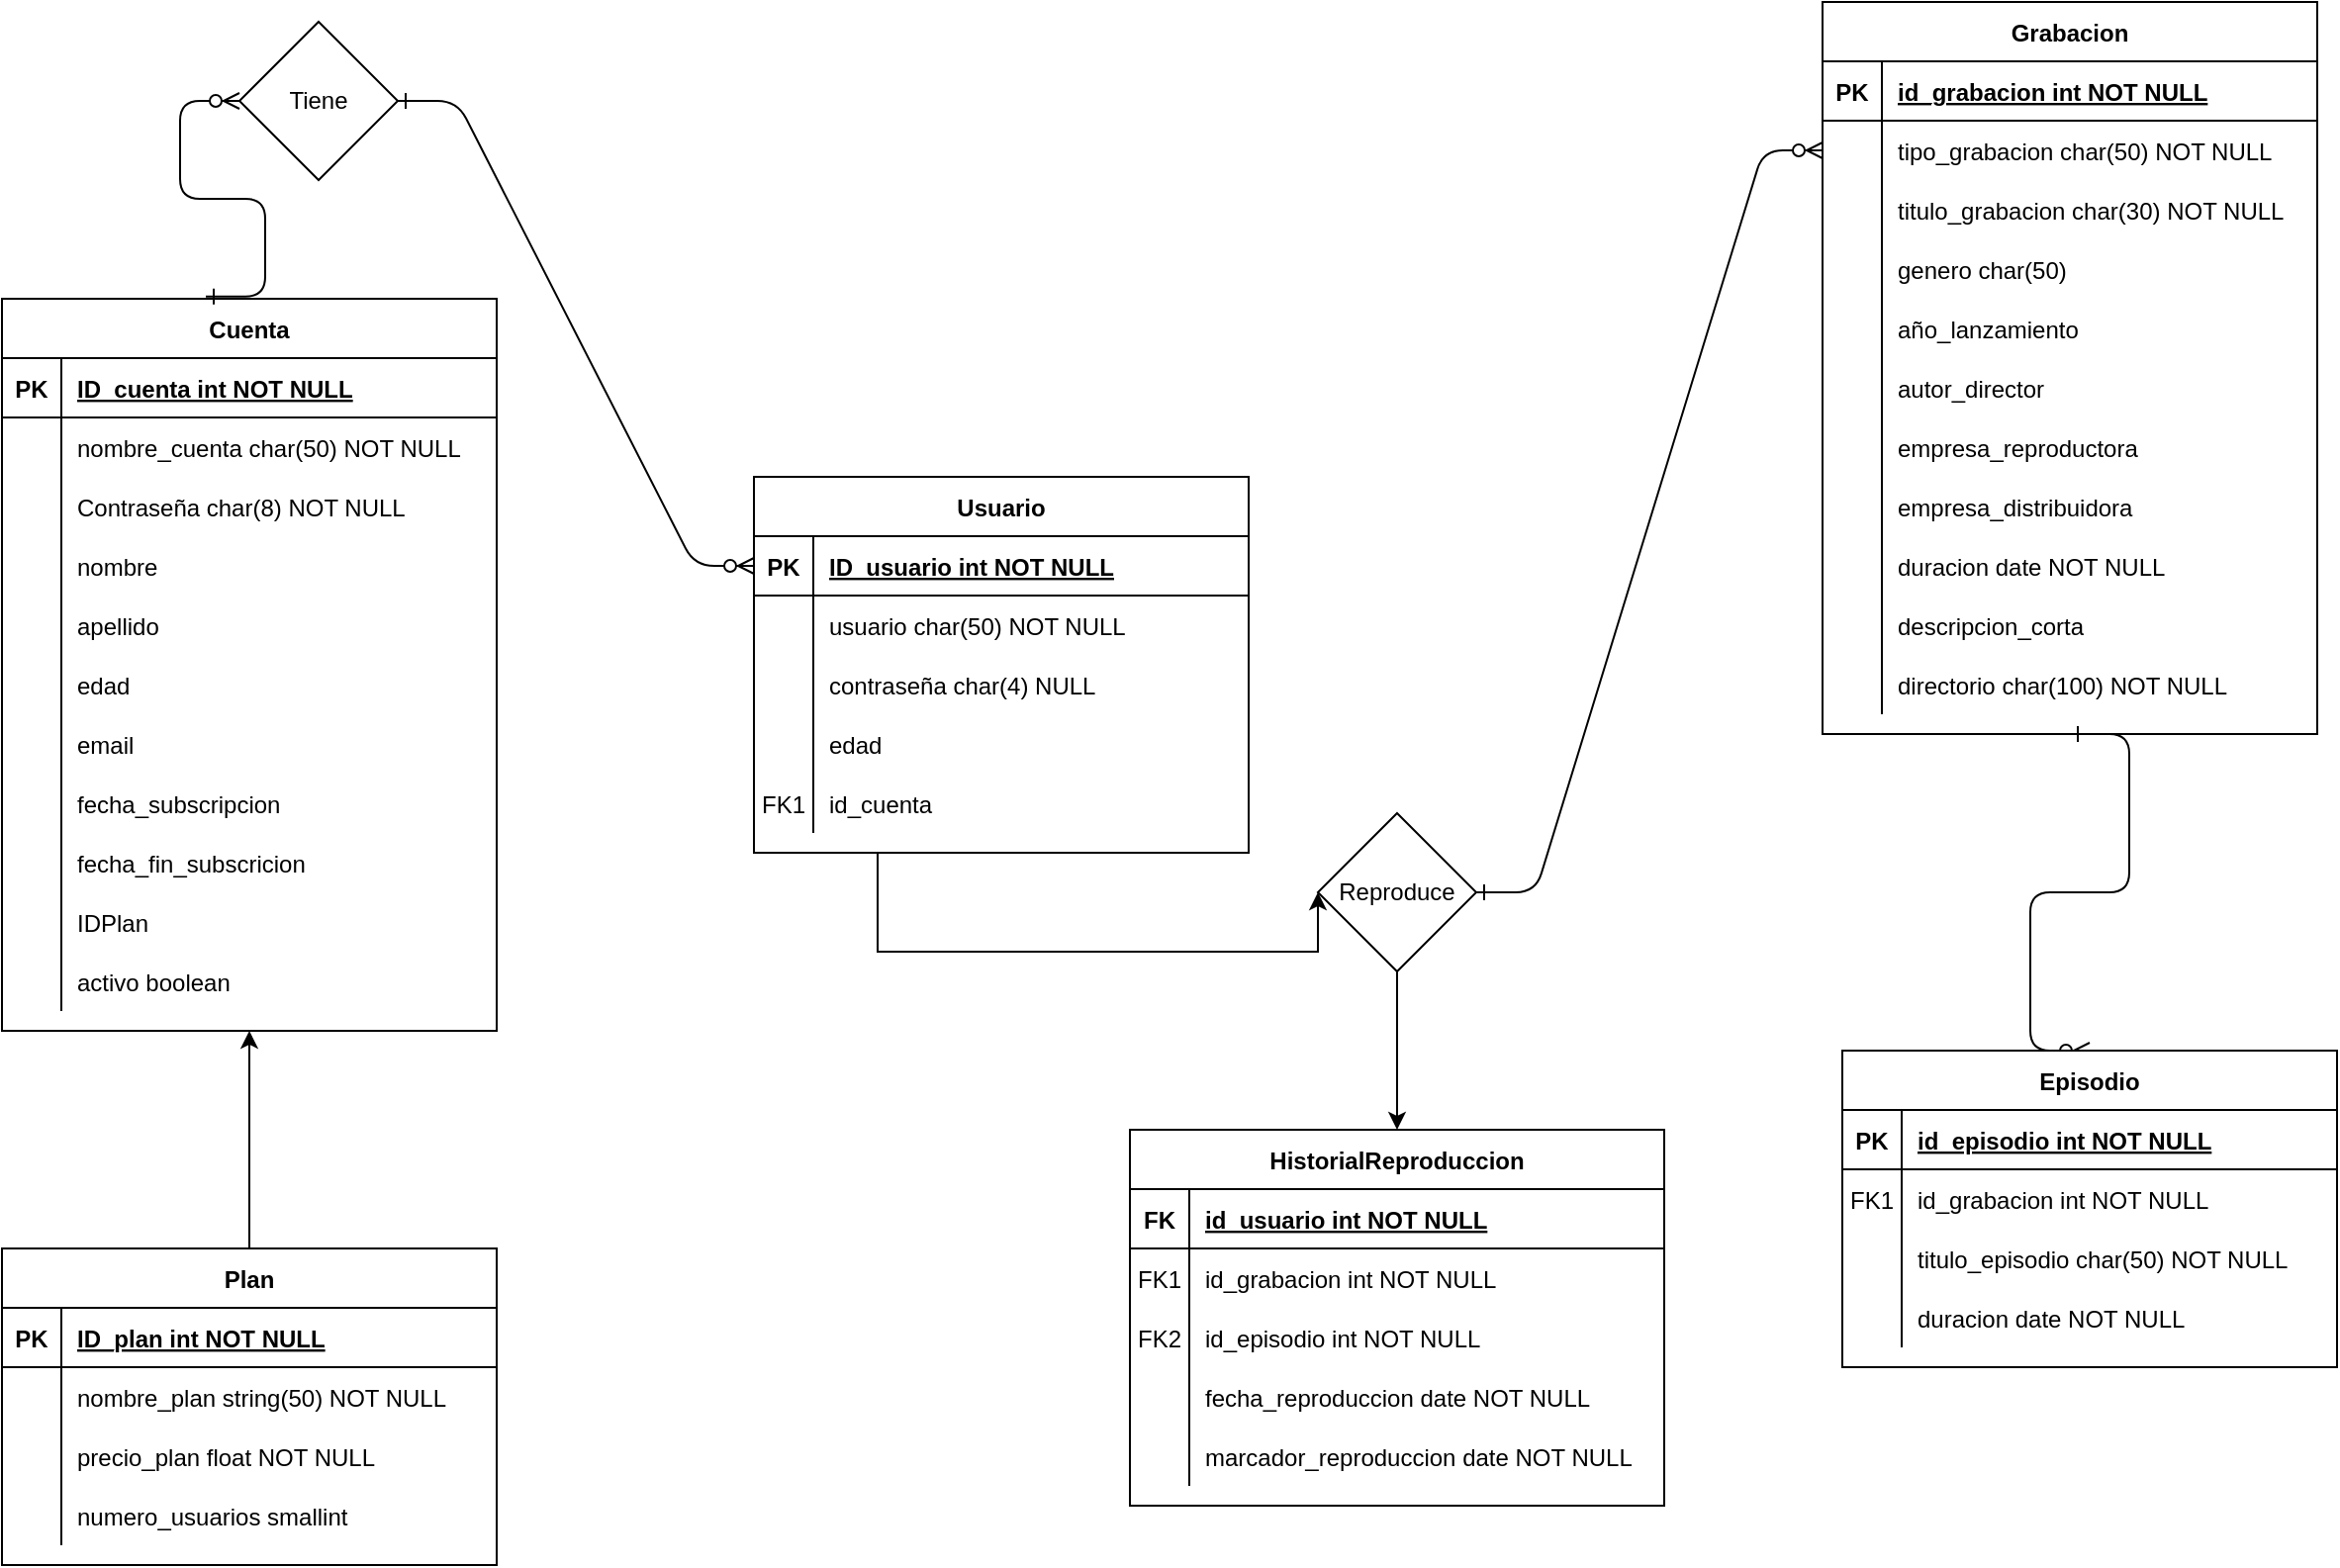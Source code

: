 <mxfile version="21.6.7" type="github" pages="2">
  <diagram id="R2lEEEUBdFMjLlhIrx00" name="BS_STREEM">
    <mxGraphModel dx="880" dy="1546" grid="1" gridSize="10" guides="1" tooltips="1" connect="1" arrows="1" fold="1" page="1" pageScale="1" pageWidth="850" pageHeight="1100" math="0" shadow="0" extFonts="Permanent Marker^https://fonts.googleapis.com/css?family=Permanent+Marker">
      <root>
        <mxCell id="0" />
        <mxCell id="1" parent="0" />
        <mxCell id="C-vyLk0tnHw3VtMMgP7b-1" value="" style="edgeStyle=entityRelationEdgeStyle;endArrow=ERzeroToMany;startArrow=ERone;endFill=1;startFill=0;" parent="1" source="tQYV6O9eq4OHG1yEXB-9-57" target="tQYV6O9eq4OHG1yEXB-9-112" edge="1">
          <mxGeometry width="100" height="100" relative="1" as="geometry">
            <mxPoint x="340" y="720" as="sourcePoint" />
            <mxPoint x="440" y="620" as="targetPoint" />
          </mxGeometry>
        </mxCell>
        <mxCell id="C-vyLk0tnHw3VtMMgP7b-12" value="" style="edgeStyle=entityRelationEdgeStyle;endArrow=ERzeroToMany;startArrow=ERone;endFill=1;startFill=0;exitX=0.5;exitY=1;exitDx=0;exitDy=0;entryX=0.5;entryY=0;entryDx=0;entryDy=0;" parent="1" source="tQYV6O9eq4OHG1yEXB-9-108" target="C-vyLk0tnHw3VtMMgP7b-2" edge="1">
          <mxGeometry width="100" height="100" relative="1" as="geometry">
            <mxPoint x="970" y="370" as="sourcePoint" />
            <mxPoint x="1030" y="445" as="targetPoint" />
          </mxGeometry>
        </mxCell>
        <mxCell id="C-vyLk0tnHw3VtMMgP7b-2" value="Episodio" style="shape=table;startSize=30;container=1;collapsible=1;childLayout=tableLayout;fixedRows=1;rowLines=0;fontStyle=1;align=center;resizeLast=1;" parent="1" vertex="1">
          <mxGeometry x="980" y="500" width="250" height="160" as="geometry" />
        </mxCell>
        <mxCell id="C-vyLk0tnHw3VtMMgP7b-3" value="" style="shape=partialRectangle;collapsible=0;dropTarget=0;pointerEvents=0;fillColor=none;points=[[0,0.5],[1,0.5]];portConstraint=eastwest;top=0;left=0;right=0;bottom=1;" parent="C-vyLk0tnHw3VtMMgP7b-2" vertex="1">
          <mxGeometry y="30" width="250" height="30" as="geometry" />
        </mxCell>
        <mxCell id="C-vyLk0tnHw3VtMMgP7b-4" value="PK" style="shape=partialRectangle;overflow=hidden;connectable=0;fillColor=none;top=0;left=0;bottom=0;right=0;fontStyle=1;" parent="C-vyLk0tnHw3VtMMgP7b-3" vertex="1">
          <mxGeometry width="30" height="30" as="geometry">
            <mxRectangle width="30" height="30" as="alternateBounds" />
          </mxGeometry>
        </mxCell>
        <mxCell id="C-vyLk0tnHw3VtMMgP7b-5" value="id_episodio int NOT NULL " style="shape=partialRectangle;overflow=hidden;connectable=0;fillColor=none;top=0;left=0;bottom=0;right=0;align=left;spacingLeft=6;fontStyle=5;" parent="C-vyLk0tnHw3VtMMgP7b-3" vertex="1">
          <mxGeometry x="30" width="220" height="30" as="geometry">
            <mxRectangle width="220" height="30" as="alternateBounds" />
          </mxGeometry>
        </mxCell>
        <mxCell id="C-vyLk0tnHw3VtMMgP7b-6" value="" style="shape=partialRectangle;collapsible=0;dropTarget=0;pointerEvents=0;fillColor=none;points=[[0,0.5],[1,0.5]];portConstraint=eastwest;top=0;left=0;right=0;bottom=0;" parent="C-vyLk0tnHw3VtMMgP7b-2" vertex="1">
          <mxGeometry y="60" width="250" height="30" as="geometry" />
        </mxCell>
        <mxCell id="C-vyLk0tnHw3VtMMgP7b-7" value="FK1" style="shape=partialRectangle;overflow=hidden;connectable=0;fillColor=none;top=0;left=0;bottom=0;right=0;" parent="C-vyLk0tnHw3VtMMgP7b-6" vertex="1">
          <mxGeometry width="30" height="30" as="geometry">
            <mxRectangle width="30" height="30" as="alternateBounds" />
          </mxGeometry>
        </mxCell>
        <mxCell id="C-vyLk0tnHw3VtMMgP7b-8" value="id_grabacion int NOT NULL" style="shape=partialRectangle;overflow=hidden;connectable=0;fillColor=none;top=0;left=0;bottom=0;right=0;align=left;spacingLeft=6;" parent="C-vyLk0tnHw3VtMMgP7b-6" vertex="1">
          <mxGeometry x="30" width="220" height="30" as="geometry">
            <mxRectangle width="220" height="30" as="alternateBounds" />
          </mxGeometry>
        </mxCell>
        <mxCell id="C-vyLk0tnHw3VtMMgP7b-9" value="" style="shape=partialRectangle;collapsible=0;dropTarget=0;pointerEvents=0;fillColor=none;points=[[0,0.5],[1,0.5]];portConstraint=eastwest;top=0;left=0;right=0;bottom=0;" parent="C-vyLk0tnHw3VtMMgP7b-2" vertex="1">
          <mxGeometry y="90" width="250" height="30" as="geometry" />
        </mxCell>
        <mxCell id="C-vyLk0tnHw3VtMMgP7b-10" value="" style="shape=partialRectangle;overflow=hidden;connectable=0;fillColor=none;top=0;left=0;bottom=0;right=0;" parent="C-vyLk0tnHw3VtMMgP7b-9" vertex="1">
          <mxGeometry width="30" height="30" as="geometry">
            <mxRectangle width="30" height="30" as="alternateBounds" />
          </mxGeometry>
        </mxCell>
        <mxCell id="C-vyLk0tnHw3VtMMgP7b-11" value="titulo_episodio char(50) NOT NULL" style="shape=partialRectangle;overflow=hidden;connectable=0;fillColor=none;top=0;left=0;bottom=0;right=0;align=left;spacingLeft=6;" parent="C-vyLk0tnHw3VtMMgP7b-9" vertex="1">
          <mxGeometry x="30" width="220" height="30" as="geometry">
            <mxRectangle width="220" height="30" as="alternateBounds" />
          </mxGeometry>
        </mxCell>
        <mxCell id="tQYV6O9eq4OHG1yEXB-9-136" style="shape=partialRectangle;collapsible=0;dropTarget=0;pointerEvents=0;fillColor=none;points=[[0,0.5],[1,0.5]];portConstraint=eastwest;top=0;left=0;right=0;bottom=0;" vertex="1" parent="C-vyLk0tnHw3VtMMgP7b-2">
          <mxGeometry y="120" width="250" height="30" as="geometry" />
        </mxCell>
        <mxCell id="tQYV6O9eq4OHG1yEXB-9-137" style="shape=partialRectangle;overflow=hidden;connectable=0;fillColor=none;top=0;left=0;bottom=0;right=0;" vertex="1" parent="tQYV6O9eq4OHG1yEXB-9-136">
          <mxGeometry width="30" height="30" as="geometry">
            <mxRectangle width="30" height="30" as="alternateBounds" />
          </mxGeometry>
        </mxCell>
        <mxCell id="tQYV6O9eq4OHG1yEXB-9-138" value="duracion date NOT NULL" style="shape=partialRectangle;overflow=hidden;connectable=0;fillColor=none;top=0;left=0;bottom=0;right=0;align=left;spacingLeft=6;" vertex="1" parent="tQYV6O9eq4OHG1yEXB-9-136">
          <mxGeometry x="30" width="220" height="30" as="geometry">
            <mxRectangle width="220" height="30" as="alternateBounds" />
          </mxGeometry>
        </mxCell>
        <mxCell id="C-vyLk0tnHw3VtMMgP7b-23" value="Cuenta" style="shape=table;startSize=30;container=1;collapsible=1;childLayout=tableLayout;fixedRows=1;rowLines=0;fontStyle=1;align=center;resizeLast=1;" parent="1" vertex="1">
          <mxGeometry x="50" y="120" width="250" height="370" as="geometry" />
        </mxCell>
        <mxCell id="C-vyLk0tnHw3VtMMgP7b-24" value="" style="shape=partialRectangle;collapsible=0;dropTarget=0;pointerEvents=0;fillColor=none;points=[[0,0.5],[1,0.5]];portConstraint=eastwest;top=0;left=0;right=0;bottom=1;" parent="C-vyLk0tnHw3VtMMgP7b-23" vertex="1">
          <mxGeometry y="30" width="250" height="30" as="geometry" />
        </mxCell>
        <mxCell id="C-vyLk0tnHw3VtMMgP7b-25" value="PK" style="shape=partialRectangle;overflow=hidden;connectable=0;fillColor=none;top=0;left=0;bottom=0;right=0;fontStyle=1;" parent="C-vyLk0tnHw3VtMMgP7b-24" vertex="1">
          <mxGeometry width="30" height="30" as="geometry">
            <mxRectangle width="30" height="30" as="alternateBounds" />
          </mxGeometry>
        </mxCell>
        <mxCell id="C-vyLk0tnHw3VtMMgP7b-26" value="ID_cuenta int NOT NULL " style="shape=partialRectangle;overflow=hidden;connectable=0;fillColor=none;top=0;left=0;bottom=0;right=0;align=left;spacingLeft=6;fontStyle=5;" parent="C-vyLk0tnHw3VtMMgP7b-24" vertex="1">
          <mxGeometry x="30" width="220" height="30" as="geometry">
            <mxRectangle width="220" height="30" as="alternateBounds" />
          </mxGeometry>
        </mxCell>
        <mxCell id="C-vyLk0tnHw3VtMMgP7b-27" value="" style="shape=partialRectangle;collapsible=0;dropTarget=0;pointerEvents=0;fillColor=none;points=[[0,0.5],[1,0.5]];portConstraint=eastwest;top=0;left=0;right=0;bottom=0;" parent="C-vyLk0tnHw3VtMMgP7b-23" vertex="1">
          <mxGeometry y="60" width="250" height="30" as="geometry" />
        </mxCell>
        <mxCell id="C-vyLk0tnHw3VtMMgP7b-28" value="" style="shape=partialRectangle;overflow=hidden;connectable=0;fillColor=none;top=0;left=0;bottom=0;right=0;" parent="C-vyLk0tnHw3VtMMgP7b-27" vertex="1">
          <mxGeometry width="30" height="30" as="geometry">
            <mxRectangle width="30" height="30" as="alternateBounds" />
          </mxGeometry>
        </mxCell>
        <mxCell id="C-vyLk0tnHw3VtMMgP7b-29" value="nombre_cuenta char(50) NOT NULL" style="shape=partialRectangle;overflow=hidden;connectable=0;fillColor=none;top=0;left=0;bottom=0;right=0;align=left;spacingLeft=6;" parent="C-vyLk0tnHw3VtMMgP7b-27" vertex="1">
          <mxGeometry x="30" width="220" height="30" as="geometry">
            <mxRectangle width="220" height="30" as="alternateBounds" />
          </mxGeometry>
        </mxCell>
        <mxCell id="tQYV6O9eq4OHG1yEXB-9-15" style="shape=partialRectangle;collapsible=0;dropTarget=0;pointerEvents=0;fillColor=none;points=[[0,0.5],[1,0.5]];portConstraint=eastwest;top=0;left=0;right=0;bottom=0;" vertex="1" parent="C-vyLk0tnHw3VtMMgP7b-23">
          <mxGeometry y="90" width="250" height="30" as="geometry" />
        </mxCell>
        <mxCell id="tQYV6O9eq4OHG1yEXB-9-16" style="shape=partialRectangle;overflow=hidden;connectable=0;fillColor=none;top=0;left=0;bottom=0;right=0;" vertex="1" parent="tQYV6O9eq4OHG1yEXB-9-15">
          <mxGeometry width="30" height="30" as="geometry">
            <mxRectangle width="30" height="30" as="alternateBounds" />
          </mxGeometry>
        </mxCell>
        <mxCell id="tQYV6O9eq4OHG1yEXB-9-17" value="Contraseña char(8) NOT NULL" style="shape=partialRectangle;overflow=hidden;connectable=0;fillColor=none;top=0;left=0;bottom=0;right=0;align=left;spacingLeft=6;" vertex="1" parent="tQYV6O9eq4OHG1yEXB-9-15">
          <mxGeometry x="30" width="220" height="30" as="geometry">
            <mxRectangle width="220" height="30" as="alternateBounds" />
          </mxGeometry>
        </mxCell>
        <mxCell id="tQYV6O9eq4OHG1yEXB-9-18" style="shape=partialRectangle;collapsible=0;dropTarget=0;pointerEvents=0;fillColor=none;points=[[0,0.5],[1,0.5]];portConstraint=eastwest;top=0;left=0;right=0;bottom=0;" vertex="1" parent="C-vyLk0tnHw3VtMMgP7b-23">
          <mxGeometry y="120" width="250" height="30" as="geometry" />
        </mxCell>
        <mxCell id="tQYV6O9eq4OHG1yEXB-9-19" style="shape=partialRectangle;overflow=hidden;connectable=0;fillColor=none;top=0;left=0;bottom=0;right=0;" vertex="1" parent="tQYV6O9eq4OHG1yEXB-9-18">
          <mxGeometry width="30" height="30" as="geometry">
            <mxRectangle width="30" height="30" as="alternateBounds" />
          </mxGeometry>
        </mxCell>
        <mxCell id="tQYV6O9eq4OHG1yEXB-9-20" value="nombre" style="shape=partialRectangle;overflow=hidden;connectable=0;fillColor=none;top=0;left=0;bottom=0;right=0;align=left;spacingLeft=6;" vertex="1" parent="tQYV6O9eq4OHG1yEXB-9-18">
          <mxGeometry x="30" width="220" height="30" as="geometry">
            <mxRectangle width="220" height="30" as="alternateBounds" />
          </mxGeometry>
        </mxCell>
        <mxCell id="tQYV6O9eq4OHG1yEXB-9-21" style="shape=partialRectangle;collapsible=0;dropTarget=0;pointerEvents=0;fillColor=none;points=[[0,0.5],[1,0.5]];portConstraint=eastwest;top=0;left=0;right=0;bottom=0;" vertex="1" parent="C-vyLk0tnHw3VtMMgP7b-23">
          <mxGeometry y="150" width="250" height="30" as="geometry" />
        </mxCell>
        <mxCell id="tQYV6O9eq4OHG1yEXB-9-22" style="shape=partialRectangle;overflow=hidden;connectable=0;fillColor=none;top=0;left=0;bottom=0;right=0;" vertex="1" parent="tQYV6O9eq4OHG1yEXB-9-21">
          <mxGeometry width="30" height="30" as="geometry">
            <mxRectangle width="30" height="30" as="alternateBounds" />
          </mxGeometry>
        </mxCell>
        <mxCell id="tQYV6O9eq4OHG1yEXB-9-23" value="apellido" style="shape=partialRectangle;overflow=hidden;connectable=0;fillColor=none;top=0;left=0;bottom=0;right=0;align=left;spacingLeft=6;" vertex="1" parent="tQYV6O9eq4OHG1yEXB-9-21">
          <mxGeometry x="30" width="220" height="30" as="geometry">
            <mxRectangle width="220" height="30" as="alternateBounds" />
          </mxGeometry>
        </mxCell>
        <mxCell id="tQYV6O9eq4OHG1yEXB-9-24" style="shape=partialRectangle;collapsible=0;dropTarget=0;pointerEvents=0;fillColor=none;points=[[0,0.5],[1,0.5]];portConstraint=eastwest;top=0;left=0;right=0;bottom=0;" vertex="1" parent="C-vyLk0tnHw3VtMMgP7b-23">
          <mxGeometry y="180" width="250" height="30" as="geometry" />
        </mxCell>
        <mxCell id="tQYV6O9eq4OHG1yEXB-9-25" style="shape=partialRectangle;overflow=hidden;connectable=0;fillColor=none;top=0;left=0;bottom=0;right=0;" vertex="1" parent="tQYV6O9eq4OHG1yEXB-9-24">
          <mxGeometry width="30" height="30" as="geometry">
            <mxRectangle width="30" height="30" as="alternateBounds" />
          </mxGeometry>
        </mxCell>
        <mxCell id="tQYV6O9eq4OHG1yEXB-9-26" value="edad" style="shape=partialRectangle;overflow=hidden;connectable=0;fillColor=none;top=0;left=0;bottom=0;right=0;align=left;spacingLeft=6;" vertex="1" parent="tQYV6O9eq4OHG1yEXB-9-24">
          <mxGeometry x="30" width="220" height="30" as="geometry">
            <mxRectangle width="220" height="30" as="alternateBounds" />
          </mxGeometry>
        </mxCell>
        <mxCell id="tQYV6O9eq4OHG1yEXB-9-27" style="shape=partialRectangle;collapsible=0;dropTarget=0;pointerEvents=0;fillColor=none;points=[[0,0.5],[1,0.5]];portConstraint=eastwest;top=0;left=0;right=0;bottom=0;" vertex="1" parent="C-vyLk0tnHw3VtMMgP7b-23">
          <mxGeometry y="210" width="250" height="30" as="geometry" />
        </mxCell>
        <mxCell id="tQYV6O9eq4OHG1yEXB-9-28" style="shape=partialRectangle;overflow=hidden;connectable=0;fillColor=none;top=0;left=0;bottom=0;right=0;" vertex="1" parent="tQYV6O9eq4OHG1yEXB-9-27">
          <mxGeometry width="30" height="30" as="geometry">
            <mxRectangle width="30" height="30" as="alternateBounds" />
          </mxGeometry>
        </mxCell>
        <mxCell id="tQYV6O9eq4OHG1yEXB-9-29" value="email" style="shape=partialRectangle;overflow=hidden;connectable=0;fillColor=none;top=0;left=0;bottom=0;right=0;align=left;spacingLeft=6;" vertex="1" parent="tQYV6O9eq4OHG1yEXB-9-27">
          <mxGeometry x="30" width="220" height="30" as="geometry">
            <mxRectangle width="220" height="30" as="alternateBounds" />
          </mxGeometry>
        </mxCell>
        <mxCell id="tQYV6O9eq4OHG1yEXB-9-30" style="shape=partialRectangle;collapsible=0;dropTarget=0;pointerEvents=0;fillColor=none;points=[[0,0.5],[1,0.5]];portConstraint=eastwest;top=0;left=0;right=0;bottom=0;" vertex="1" parent="C-vyLk0tnHw3VtMMgP7b-23">
          <mxGeometry y="240" width="250" height="30" as="geometry" />
        </mxCell>
        <mxCell id="tQYV6O9eq4OHG1yEXB-9-31" style="shape=partialRectangle;overflow=hidden;connectable=0;fillColor=none;top=0;left=0;bottom=0;right=0;" vertex="1" parent="tQYV6O9eq4OHG1yEXB-9-30">
          <mxGeometry width="30" height="30" as="geometry">
            <mxRectangle width="30" height="30" as="alternateBounds" />
          </mxGeometry>
        </mxCell>
        <mxCell id="tQYV6O9eq4OHG1yEXB-9-32" value="fecha_subscripcion" style="shape=partialRectangle;overflow=hidden;connectable=0;fillColor=none;top=0;left=0;bottom=0;right=0;align=left;spacingLeft=6;" vertex="1" parent="tQYV6O9eq4OHG1yEXB-9-30">
          <mxGeometry x="30" width="220" height="30" as="geometry">
            <mxRectangle width="220" height="30" as="alternateBounds" />
          </mxGeometry>
        </mxCell>
        <mxCell id="tQYV6O9eq4OHG1yEXB-9-33" style="shape=partialRectangle;collapsible=0;dropTarget=0;pointerEvents=0;fillColor=none;points=[[0,0.5],[1,0.5]];portConstraint=eastwest;top=0;left=0;right=0;bottom=0;" vertex="1" parent="C-vyLk0tnHw3VtMMgP7b-23">
          <mxGeometry y="270" width="250" height="30" as="geometry" />
        </mxCell>
        <mxCell id="tQYV6O9eq4OHG1yEXB-9-34" style="shape=partialRectangle;overflow=hidden;connectable=0;fillColor=none;top=0;left=0;bottom=0;right=0;" vertex="1" parent="tQYV6O9eq4OHG1yEXB-9-33">
          <mxGeometry width="30" height="30" as="geometry">
            <mxRectangle width="30" height="30" as="alternateBounds" />
          </mxGeometry>
        </mxCell>
        <mxCell id="tQYV6O9eq4OHG1yEXB-9-35" value="fecha_fin_subscricion" style="shape=partialRectangle;overflow=hidden;connectable=0;fillColor=none;top=0;left=0;bottom=0;right=0;align=left;spacingLeft=6;" vertex="1" parent="tQYV6O9eq4OHG1yEXB-9-33">
          <mxGeometry x="30" width="220" height="30" as="geometry">
            <mxRectangle width="220" height="30" as="alternateBounds" />
          </mxGeometry>
        </mxCell>
        <mxCell id="tQYV6O9eq4OHG1yEXB-9-36" style="shape=partialRectangle;collapsible=0;dropTarget=0;pointerEvents=0;fillColor=none;points=[[0,0.5],[1,0.5]];portConstraint=eastwest;top=0;left=0;right=0;bottom=0;" vertex="1" parent="C-vyLk0tnHw3VtMMgP7b-23">
          <mxGeometry y="300" width="250" height="30" as="geometry" />
        </mxCell>
        <mxCell id="tQYV6O9eq4OHG1yEXB-9-37" style="shape=partialRectangle;overflow=hidden;connectable=0;fillColor=none;top=0;left=0;bottom=0;right=0;" vertex="1" parent="tQYV6O9eq4OHG1yEXB-9-36">
          <mxGeometry width="30" height="30" as="geometry">
            <mxRectangle width="30" height="30" as="alternateBounds" />
          </mxGeometry>
        </mxCell>
        <mxCell id="tQYV6O9eq4OHG1yEXB-9-38" value="IDPlan" style="shape=partialRectangle;overflow=hidden;connectable=0;fillColor=none;top=0;left=0;bottom=0;right=0;align=left;spacingLeft=6;" vertex="1" parent="tQYV6O9eq4OHG1yEXB-9-36">
          <mxGeometry x="30" width="220" height="30" as="geometry">
            <mxRectangle width="220" height="30" as="alternateBounds" />
          </mxGeometry>
        </mxCell>
        <mxCell id="tQYV6O9eq4OHG1yEXB-9-171" style="shape=partialRectangle;collapsible=0;dropTarget=0;pointerEvents=0;fillColor=none;points=[[0,0.5],[1,0.5]];portConstraint=eastwest;top=0;left=0;right=0;bottom=0;" vertex="1" parent="C-vyLk0tnHw3VtMMgP7b-23">
          <mxGeometry y="330" width="250" height="30" as="geometry" />
        </mxCell>
        <mxCell id="tQYV6O9eq4OHG1yEXB-9-172" style="shape=partialRectangle;overflow=hidden;connectable=0;fillColor=none;top=0;left=0;bottom=0;right=0;" vertex="1" parent="tQYV6O9eq4OHG1yEXB-9-171">
          <mxGeometry width="30" height="30" as="geometry">
            <mxRectangle width="30" height="30" as="alternateBounds" />
          </mxGeometry>
        </mxCell>
        <mxCell id="tQYV6O9eq4OHG1yEXB-9-173" value="activo boolean" style="shape=partialRectangle;overflow=hidden;connectable=0;fillColor=none;top=0;left=0;bottom=0;right=0;align=left;spacingLeft=6;" vertex="1" parent="tQYV6O9eq4OHG1yEXB-9-171">
          <mxGeometry x="30" width="220" height="30" as="geometry">
            <mxRectangle width="220" height="30" as="alternateBounds" />
          </mxGeometry>
        </mxCell>
        <mxCell id="tQYV6O9eq4OHG1yEXB-9-49" value="" style="edgeStyle=orthogonalEdgeStyle;rounded=0;orthogonalLoop=1;jettySize=auto;html=1;entryX=0.5;entryY=1;entryDx=0;entryDy=0;" edge="1" parent="1" source="tQYV6O9eq4OHG1yEXB-9-39" target="C-vyLk0tnHw3VtMMgP7b-23">
          <mxGeometry relative="1" as="geometry" />
        </mxCell>
        <mxCell id="tQYV6O9eq4OHG1yEXB-9-39" value="Plan" style="shape=table;startSize=30;container=1;collapsible=1;childLayout=tableLayout;fixedRows=1;rowLines=0;fontStyle=1;align=center;resizeLast=1;" vertex="1" parent="1">
          <mxGeometry x="50" y="600" width="250" height="160" as="geometry" />
        </mxCell>
        <mxCell id="tQYV6O9eq4OHG1yEXB-9-40" value="" style="shape=partialRectangle;collapsible=0;dropTarget=0;pointerEvents=0;fillColor=none;points=[[0,0.5],[1,0.5]];portConstraint=eastwest;top=0;left=0;right=0;bottom=1;" vertex="1" parent="tQYV6O9eq4OHG1yEXB-9-39">
          <mxGeometry y="30" width="250" height="30" as="geometry" />
        </mxCell>
        <mxCell id="tQYV6O9eq4OHG1yEXB-9-41" value="PK" style="shape=partialRectangle;overflow=hidden;connectable=0;fillColor=none;top=0;left=0;bottom=0;right=0;fontStyle=1;" vertex="1" parent="tQYV6O9eq4OHG1yEXB-9-40">
          <mxGeometry width="30" height="30" as="geometry">
            <mxRectangle width="30" height="30" as="alternateBounds" />
          </mxGeometry>
        </mxCell>
        <mxCell id="tQYV6O9eq4OHG1yEXB-9-42" value="ID_plan int NOT NULL " style="shape=partialRectangle;overflow=hidden;connectable=0;fillColor=none;top=0;left=0;bottom=0;right=0;align=left;spacingLeft=6;fontStyle=5;" vertex="1" parent="tQYV6O9eq4OHG1yEXB-9-40">
          <mxGeometry x="30" width="220" height="30" as="geometry">
            <mxRectangle width="220" height="30" as="alternateBounds" />
          </mxGeometry>
        </mxCell>
        <mxCell id="tQYV6O9eq4OHG1yEXB-9-43" value="" style="shape=partialRectangle;collapsible=0;dropTarget=0;pointerEvents=0;fillColor=none;points=[[0,0.5],[1,0.5]];portConstraint=eastwest;top=0;left=0;right=0;bottom=0;" vertex="1" parent="tQYV6O9eq4OHG1yEXB-9-39">
          <mxGeometry y="60" width="250" height="30" as="geometry" />
        </mxCell>
        <mxCell id="tQYV6O9eq4OHG1yEXB-9-44" value="" style="shape=partialRectangle;overflow=hidden;connectable=0;fillColor=none;top=0;left=0;bottom=0;right=0;" vertex="1" parent="tQYV6O9eq4OHG1yEXB-9-43">
          <mxGeometry width="30" height="30" as="geometry">
            <mxRectangle width="30" height="30" as="alternateBounds" />
          </mxGeometry>
        </mxCell>
        <mxCell id="tQYV6O9eq4OHG1yEXB-9-45" value="nombre_plan string(50) NOT NULL" style="shape=partialRectangle;overflow=hidden;connectable=0;fillColor=none;top=0;left=0;bottom=0;right=0;align=left;spacingLeft=6;" vertex="1" parent="tQYV6O9eq4OHG1yEXB-9-43">
          <mxGeometry x="30" width="220" height="30" as="geometry">
            <mxRectangle width="220" height="30" as="alternateBounds" />
          </mxGeometry>
        </mxCell>
        <mxCell id="tQYV6O9eq4OHG1yEXB-9-46" value="" style="shape=partialRectangle;collapsible=0;dropTarget=0;pointerEvents=0;fillColor=none;points=[[0,0.5],[1,0.5]];portConstraint=eastwest;top=0;left=0;right=0;bottom=0;" vertex="1" parent="tQYV6O9eq4OHG1yEXB-9-39">
          <mxGeometry y="90" width="250" height="30" as="geometry" />
        </mxCell>
        <mxCell id="tQYV6O9eq4OHG1yEXB-9-47" value="" style="shape=partialRectangle;overflow=hidden;connectable=0;fillColor=none;top=0;left=0;bottom=0;right=0;" vertex="1" parent="tQYV6O9eq4OHG1yEXB-9-46">
          <mxGeometry width="30" height="30" as="geometry">
            <mxRectangle width="30" height="30" as="alternateBounds" />
          </mxGeometry>
        </mxCell>
        <mxCell id="tQYV6O9eq4OHG1yEXB-9-48" value="precio_plan float NOT NULL" style="shape=partialRectangle;overflow=hidden;connectable=0;fillColor=none;top=0;left=0;bottom=0;right=0;align=left;spacingLeft=6;" vertex="1" parent="tQYV6O9eq4OHG1yEXB-9-46">
          <mxGeometry x="30" width="220" height="30" as="geometry">
            <mxRectangle width="220" height="30" as="alternateBounds" />
          </mxGeometry>
        </mxCell>
        <mxCell id="tQYV6O9eq4OHG1yEXB-9-180" style="shape=partialRectangle;collapsible=0;dropTarget=0;pointerEvents=0;fillColor=none;points=[[0,0.5],[1,0.5]];portConstraint=eastwest;top=0;left=0;right=0;bottom=0;" vertex="1" parent="tQYV6O9eq4OHG1yEXB-9-39">
          <mxGeometry y="120" width="250" height="30" as="geometry" />
        </mxCell>
        <mxCell id="tQYV6O9eq4OHG1yEXB-9-181" style="shape=partialRectangle;overflow=hidden;connectable=0;fillColor=none;top=0;left=0;bottom=0;right=0;" vertex="1" parent="tQYV6O9eq4OHG1yEXB-9-180">
          <mxGeometry width="30" height="30" as="geometry">
            <mxRectangle width="30" height="30" as="alternateBounds" />
          </mxGeometry>
        </mxCell>
        <mxCell id="tQYV6O9eq4OHG1yEXB-9-182" value="numero_usuarios smallint" style="shape=partialRectangle;overflow=hidden;connectable=0;fillColor=none;top=0;left=0;bottom=0;right=0;align=left;spacingLeft=6;" vertex="1" parent="tQYV6O9eq4OHG1yEXB-9-180">
          <mxGeometry x="30" width="220" height="30" as="geometry">
            <mxRectangle width="220" height="30" as="alternateBounds" />
          </mxGeometry>
        </mxCell>
        <mxCell id="tQYV6O9eq4OHG1yEXB-9-101" style="edgeStyle=orthogonalEdgeStyle;rounded=0;orthogonalLoop=1;jettySize=auto;html=1;entryX=0.5;entryY=0;entryDx=0;entryDy=0;" edge="1" parent="1" source="tQYV6O9eq4OHG1yEXB-9-57" target="tQYV6O9eq4OHG1yEXB-9-91">
          <mxGeometry relative="1" as="geometry" />
        </mxCell>
        <mxCell id="tQYV6O9eq4OHG1yEXB-9-57" value="Reproduce" style="rhombus;whiteSpace=wrap;html=1;" vertex="1" parent="1">
          <mxGeometry x="715" y="380" width="80" height="80" as="geometry" />
        </mxCell>
        <mxCell id="tQYV6O9eq4OHG1yEXB-9-58" style="edgeStyle=orthogonalEdgeStyle;rounded=0;orthogonalLoop=1;jettySize=auto;html=1;entryX=0;entryY=0.5;entryDx=0;entryDy=0;exitX=0.25;exitY=1;exitDx=0;exitDy=0;" edge="1" parent="1" source="tQYV6O9eq4OHG1yEXB-9-139" target="tQYV6O9eq4OHG1yEXB-9-57">
          <mxGeometry relative="1" as="geometry">
            <Array as="points">
              <mxPoint x="493" y="450" />
              <mxPoint x="715" y="450" />
            </Array>
          </mxGeometry>
        </mxCell>
        <mxCell id="tQYV6O9eq4OHG1yEXB-9-91" value="HistorialReproduccion" style="shape=table;startSize=30;container=1;collapsible=1;childLayout=tableLayout;fixedRows=1;rowLines=0;fontStyle=1;align=center;resizeLast=1;" vertex="1" parent="1">
          <mxGeometry x="620" y="540" width="270" height="190" as="geometry" />
        </mxCell>
        <mxCell id="tQYV6O9eq4OHG1yEXB-9-92" value="" style="shape=partialRectangle;collapsible=0;dropTarget=0;pointerEvents=0;fillColor=none;points=[[0,0.5],[1,0.5]];portConstraint=eastwest;top=0;left=0;right=0;bottom=1;" vertex="1" parent="tQYV6O9eq4OHG1yEXB-9-91">
          <mxGeometry y="30" width="270" height="30" as="geometry" />
        </mxCell>
        <mxCell id="tQYV6O9eq4OHG1yEXB-9-93" value="FK" style="shape=partialRectangle;overflow=hidden;connectable=0;fillColor=none;top=0;left=0;bottom=0;right=0;fontStyle=1;" vertex="1" parent="tQYV6O9eq4OHG1yEXB-9-92">
          <mxGeometry width="30" height="30" as="geometry">
            <mxRectangle width="30" height="30" as="alternateBounds" />
          </mxGeometry>
        </mxCell>
        <mxCell id="tQYV6O9eq4OHG1yEXB-9-94" value="id_usuario int NOT NULL " style="shape=partialRectangle;overflow=hidden;connectable=0;fillColor=none;top=0;left=0;bottom=0;right=0;align=left;spacingLeft=6;fontStyle=5;" vertex="1" parent="tQYV6O9eq4OHG1yEXB-9-92">
          <mxGeometry x="30" width="240" height="30" as="geometry">
            <mxRectangle width="240" height="30" as="alternateBounds" />
          </mxGeometry>
        </mxCell>
        <mxCell id="tQYV6O9eq4OHG1yEXB-9-95" value="" style="shape=partialRectangle;collapsible=0;dropTarget=0;pointerEvents=0;fillColor=none;points=[[0,0.5],[1,0.5]];portConstraint=eastwest;top=0;left=0;right=0;bottom=0;" vertex="1" parent="tQYV6O9eq4OHG1yEXB-9-91">
          <mxGeometry y="60" width="270" height="30" as="geometry" />
        </mxCell>
        <mxCell id="tQYV6O9eq4OHG1yEXB-9-96" value="FK1" style="shape=partialRectangle;overflow=hidden;connectable=0;fillColor=none;top=0;left=0;bottom=0;right=0;" vertex="1" parent="tQYV6O9eq4OHG1yEXB-9-95">
          <mxGeometry width="30" height="30" as="geometry">
            <mxRectangle width="30" height="30" as="alternateBounds" />
          </mxGeometry>
        </mxCell>
        <mxCell id="tQYV6O9eq4OHG1yEXB-9-97" value="id_grabacion int NOT NULL" style="shape=partialRectangle;overflow=hidden;connectable=0;fillColor=none;top=0;left=0;bottom=0;right=0;align=left;spacingLeft=6;" vertex="1" parent="tQYV6O9eq4OHG1yEXB-9-95">
          <mxGeometry x="30" width="240" height="30" as="geometry">
            <mxRectangle width="240" height="30" as="alternateBounds" />
          </mxGeometry>
        </mxCell>
        <mxCell id="tQYV6O9eq4OHG1yEXB-9-98" value="" style="shape=partialRectangle;collapsible=0;dropTarget=0;pointerEvents=0;fillColor=none;points=[[0,0.5],[1,0.5]];portConstraint=eastwest;top=0;left=0;right=0;bottom=0;" vertex="1" parent="tQYV6O9eq4OHG1yEXB-9-91">
          <mxGeometry y="90" width="270" height="30" as="geometry" />
        </mxCell>
        <mxCell id="tQYV6O9eq4OHG1yEXB-9-99" value="FK2" style="shape=partialRectangle;overflow=hidden;connectable=0;fillColor=none;top=0;left=0;bottom=0;right=0;" vertex="1" parent="tQYV6O9eq4OHG1yEXB-9-98">
          <mxGeometry width="30" height="30" as="geometry">
            <mxRectangle width="30" height="30" as="alternateBounds" />
          </mxGeometry>
        </mxCell>
        <mxCell id="tQYV6O9eq4OHG1yEXB-9-100" value="id_episodio int NOT NULL" style="shape=partialRectangle;overflow=hidden;connectable=0;fillColor=none;top=0;left=0;bottom=0;right=0;align=left;spacingLeft=6;" vertex="1" parent="tQYV6O9eq4OHG1yEXB-9-98">
          <mxGeometry x="30" width="240" height="30" as="geometry">
            <mxRectangle width="240" height="30" as="alternateBounds" />
          </mxGeometry>
        </mxCell>
        <mxCell id="tQYV6O9eq4OHG1yEXB-9-174" style="shape=partialRectangle;collapsible=0;dropTarget=0;pointerEvents=0;fillColor=none;points=[[0,0.5],[1,0.5]];portConstraint=eastwest;top=0;left=0;right=0;bottom=0;" vertex="1" parent="tQYV6O9eq4OHG1yEXB-9-91">
          <mxGeometry y="120" width="270" height="30" as="geometry" />
        </mxCell>
        <mxCell id="tQYV6O9eq4OHG1yEXB-9-175" style="shape=partialRectangle;overflow=hidden;connectable=0;fillColor=none;top=0;left=0;bottom=0;right=0;" vertex="1" parent="tQYV6O9eq4OHG1yEXB-9-174">
          <mxGeometry width="30" height="30" as="geometry">
            <mxRectangle width="30" height="30" as="alternateBounds" />
          </mxGeometry>
        </mxCell>
        <mxCell id="tQYV6O9eq4OHG1yEXB-9-176" value="fecha_reproduccion date NOT NULL" style="shape=partialRectangle;overflow=hidden;connectable=0;fillColor=none;top=0;left=0;bottom=0;right=0;align=left;spacingLeft=6;" vertex="1" parent="tQYV6O9eq4OHG1yEXB-9-174">
          <mxGeometry x="30" width="240" height="30" as="geometry">
            <mxRectangle width="240" height="30" as="alternateBounds" />
          </mxGeometry>
        </mxCell>
        <mxCell id="tQYV6O9eq4OHG1yEXB-9-177" style="shape=partialRectangle;collapsible=0;dropTarget=0;pointerEvents=0;fillColor=none;points=[[0,0.5],[1,0.5]];portConstraint=eastwest;top=0;left=0;right=0;bottom=0;" vertex="1" parent="tQYV6O9eq4OHG1yEXB-9-91">
          <mxGeometry y="150" width="270" height="30" as="geometry" />
        </mxCell>
        <mxCell id="tQYV6O9eq4OHG1yEXB-9-178" style="shape=partialRectangle;overflow=hidden;connectable=0;fillColor=none;top=0;left=0;bottom=0;right=0;" vertex="1" parent="tQYV6O9eq4OHG1yEXB-9-177">
          <mxGeometry width="30" height="30" as="geometry">
            <mxRectangle width="30" height="30" as="alternateBounds" />
          </mxGeometry>
        </mxCell>
        <mxCell id="tQYV6O9eq4OHG1yEXB-9-179" value="marcador_reproduccion date NOT NULL" style="shape=partialRectangle;overflow=hidden;connectable=0;fillColor=none;top=0;left=0;bottom=0;right=0;align=left;spacingLeft=6;" vertex="1" parent="tQYV6O9eq4OHG1yEXB-9-177">
          <mxGeometry x="30" width="240" height="30" as="geometry">
            <mxRectangle width="240" height="30" as="alternateBounds" />
          </mxGeometry>
        </mxCell>
        <mxCell id="tQYV6O9eq4OHG1yEXB-9-108" value="Grabacion" style="shape=table;startSize=30;container=1;collapsible=1;childLayout=tableLayout;fixedRows=1;rowLines=0;fontStyle=1;align=center;resizeLast=1;" vertex="1" parent="1">
          <mxGeometry x="970" y="-30" width="250" height="370" as="geometry" />
        </mxCell>
        <mxCell id="tQYV6O9eq4OHG1yEXB-9-109" value="" style="shape=partialRectangle;collapsible=0;dropTarget=0;pointerEvents=0;fillColor=none;points=[[0,0.5],[1,0.5]];portConstraint=eastwest;top=0;left=0;right=0;bottom=1;" vertex="1" parent="tQYV6O9eq4OHG1yEXB-9-108">
          <mxGeometry y="30" width="250" height="30" as="geometry" />
        </mxCell>
        <mxCell id="tQYV6O9eq4OHG1yEXB-9-110" value="PK" style="shape=partialRectangle;overflow=hidden;connectable=0;fillColor=none;top=0;left=0;bottom=0;right=0;fontStyle=1;" vertex="1" parent="tQYV6O9eq4OHG1yEXB-9-109">
          <mxGeometry width="30" height="30" as="geometry">
            <mxRectangle width="30" height="30" as="alternateBounds" />
          </mxGeometry>
        </mxCell>
        <mxCell id="tQYV6O9eq4OHG1yEXB-9-111" value="id_grabacion int NOT NULL " style="shape=partialRectangle;overflow=hidden;connectable=0;fillColor=none;top=0;left=0;bottom=0;right=0;align=left;spacingLeft=6;fontStyle=5;" vertex="1" parent="tQYV6O9eq4OHG1yEXB-9-109">
          <mxGeometry x="30" width="220" height="30" as="geometry">
            <mxRectangle width="220" height="30" as="alternateBounds" />
          </mxGeometry>
        </mxCell>
        <mxCell id="tQYV6O9eq4OHG1yEXB-9-112" value="" style="shape=partialRectangle;collapsible=0;dropTarget=0;pointerEvents=0;fillColor=none;points=[[0,0.5],[1,0.5]];portConstraint=eastwest;top=0;left=0;right=0;bottom=0;" vertex="1" parent="tQYV6O9eq4OHG1yEXB-9-108">
          <mxGeometry y="60" width="250" height="30" as="geometry" />
        </mxCell>
        <mxCell id="tQYV6O9eq4OHG1yEXB-9-113" value="" style="shape=partialRectangle;overflow=hidden;connectable=0;fillColor=none;top=0;left=0;bottom=0;right=0;" vertex="1" parent="tQYV6O9eq4OHG1yEXB-9-112">
          <mxGeometry width="30" height="30" as="geometry">
            <mxRectangle width="30" height="30" as="alternateBounds" />
          </mxGeometry>
        </mxCell>
        <mxCell id="tQYV6O9eq4OHG1yEXB-9-114" value="tipo_grabacion char(50) NOT NULL" style="shape=partialRectangle;overflow=hidden;connectable=0;fillColor=none;top=0;left=0;bottom=0;right=0;align=left;spacingLeft=6;" vertex="1" parent="tQYV6O9eq4OHG1yEXB-9-112">
          <mxGeometry x="30" width="220" height="30" as="geometry">
            <mxRectangle width="220" height="30" as="alternateBounds" />
          </mxGeometry>
        </mxCell>
        <mxCell id="tQYV6O9eq4OHG1yEXB-9-115" value="" style="shape=partialRectangle;collapsible=0;dropTarget=0;pointerEvents=0;fillColor=none;points=[[0,0.5],[1,0.5]];portConstraint=eastwest;top=0;left=0;right=0;bottom=0;" vertex="1" parent="tQYV6O9eq4OHG1yEXB-9-108">
          <mxGeometry y="90" width="250" height="30" as="geometry" />
        </mxCell>
        <mxCell id="tQYV6O9eq4OHG1yEXB-9-116" value="" style="shape=partialRectangle;overflow=hidden;connectable=0;fillColor=none;top=0;left=0;bottom=0;right=0;" vertex="1" parent="tQYV6O9eq4OHG1yEXB-9-115">
          <mxGeometry width="30" height="30" as="geometry">
            <mxRectangle width="30" height="30" as="alternateBounds" />
          </mxGeometry>
        </mxCell>
        <mxCell id="tQYV6O9eq4OHG1yEXB-9-117" value="titulo_grabacion char(30) NOT NULL" style="shape=partialRectangle;overflow=hidden;connectable=0;fillColor=none;top=0;left=0;bottom=0;right=0;align=left;spacingLeft=6;" vertex="1" parent="tQYV6O9eq4OHG1yEXB-9-115">
          <mxGeometry x="30" width="220" height="30" as="geometry">
            <mxRectangle width="220" height="30" as="alternateBounds" />
          </mxGeometry>
        </mxCell>
        <mxCell id="tQYV6O9eq4OHG1yEXB-9-118" style="shape=partialRectangle;collapsible=0;dropTarget=0;pointerEvents=0;fillColor=none;points=[[0,0.5],[1,0.5]];portConstraint=eastwest;top=0;left=0;right=0;bottom=0;" vertex="1" parent="tQYV6O9eq4OHG1yEXB-9-108">
          <mxGeometry y="120" width="250" height="30" as="geometry" />
        </mxCell>
        <mxCell id="tQYV6O9eq4OHG1yEXB-9-119" style="shape=partialRectangle;overflow=hidden;connectable=0;fillColor=none;top=0;left=0;bottom=0;right=0;" vertex="1" parent="tQYV6O9eq4OHG1yEXB-9-118">
          <mxGeometry width="30" height="30" as="geometry">
            <mxRectangle width="30" height="30" as="alternateBounds" />
          </mxGeometry>
        </mxCell>
        <mxCell id="tQYV6O9eq4OHG1yEXB-9-120" value="genero char(50) " style="shape=partialRectangle;overflow=hidden;connectable=0;fillColor=none;top=0;left=0;bottom=0;right=0;align=left;spacingLeft=6;" vertex="1" parent="tQYV6O9eq4OHG1yEXB-9-118">
          <mxGeometry x="30" width="220" height="30" as="geometry">
            <mxRectangle width="220" height="30" as="alternateBounds" />
          </mxGeometry>
        </mxCell>
        <mxCell id="tQYV6O9eq4OHG1yEXB-9-121" style="shape=partialRectangle;collapsible=0;dropTarget=0;pointerEvents=0;fillColor=none;points=[[0,0.5],[1,0.5]];portConstraint=eastwest;top=0;left=0;right=0;bottom=0;" vertex="1" parent="tQYV6O9eq4OHG1yEXB-9-108">
          <mxGeometry y="150" width="250" height="30" as="geometry" />
        </mxCell>
        <mxCell id="tQYV6O9eq4OHG1yEXB-9-122" style="shape=partialRectangle;overflow=hidden;connectable=0;fillColor=none;top=0;left=0;bottom=0;right=0;" vertex="1" parent="tQYV6O9eq4OHG1yEXB-9-121">
          <mxGeometry width="30" height="30" as="geometry">
            <mxRectangle width="30" height="30" as="alternateBounds" />
          </mxGeometry>
        </mxCell>
        <mxCell id="tQYV6O9eq4OHG1yEXB-9-123" value="año_lanzamiento" style="shape=partialRectangle;overflow=hidden;connectable=0;fillColor=none;top=0;left=0;bottom=0;right=0;align=left;spacingLeft=6;" vertex="1" parent="tQYV6O9eq4OHG1yEXB-9-121">
          <mxGeometry x="30" width="220" height="30" as="geometry">
            <mxRectangle width="220" height="30" as="alternateBounds" />
          </mxGeometry>
        </mxCell>
        <mxCell id="tQYV6O9eq4OHG1yEXB-9-124" style="shape=partialRectangle;collapsible=0;dropTarget=0;pointerEvents=0;fillColor=none;points=[[0,0.5],[1,0.5]];portConstraint=eastwest;top=0;left=0;right=0;bottom=0;" vertex="1" parent="tQYV6O9eq4OHG1yEXB-9-108">
          <mxGeometry y="180" width="250" height="30" as="geometry" />
        </mxCell>
        <mxCell id="tQYV6O9eq4OHG1yEXB-9-125" style="shape=partialRectangle;overflow=hidden;connectable=0;fillColor=none;top=0;left=0;bottom=0;right=0;" vertex="1" parent="tQYV6O9eq4OHG1yEXB-9-124">
          <mxGeometry width="30" height="30" as="geometry">
            <mxRectangle width="30" height="30" as="alternateBounds" />
          </mxGeometry>
        </mxCell>
        <mxCell id="tQYV6O9eq4OHG1yEXB-9-126" value="autor_director" style="shape=partialRectangle;overflow=hidden;connectable=0;fillColor=none;top=0;left=0;bottom=0;right=0;align=left;spacingLeft=6;" vertex="1" parent="tQYV6O9eq4OHG1yEXB-9-124">
          <mxGeometry x="30" width="220" height="30" as="geometry">
            <mxRectangle width="220" height="30" as="alternateBounds" />
          </mxGeometry>
        </mxCell>
        <mxCell id="tQYV6O9eq4OHG1yEXB-9-127" style="shape=partialRectangle;collapsible=0;dropTarget=0;pointerEvents=0;fillColor=none;points=[[0,0.5],[1,0.5]];portConstraint=eastwest;top=0;left=0;right=0;bottom=0;" vertex="1" parent="tQYV6O9eq4OHG1yEXB-9-108">
          <mxGeometry y="210" width="250" height="30" as="geometry" />
        </mxCell>
        <mxCell id="tQYV6O9eq4OHG1yEXB-9-128" style="shape=partialRectangle;overflow=hidden;connectable=0;fillColor=none;top=0;left=0;bottom=0;right=0;" vertex="1" parent="tQYV6O9eq4OHG1yEXB-9-127">
          <mxGeometry width="30" height="30" as="geometry">
            <mxRectangle width="30" height="30" as="alternateBounds" />
          </mxGeometry>
        </mxCell>
        <mxCell id="tQYV6O9eq4OHG1yEXB-9-129" value="empresa_reproductora" style="shape=partialRectangle;overflow=hidden;connectable=0;fillColor=none;top=0;left=0;bottom=0;right=0;align=left;spacingLeft=6;" vertex="1" parent="tQYV6O9eq4OHG1yEXB-9-127">
          <mxGeometry x="30" width="220" height="30" as="geometry">
            <mxRectangle width="220" height="30" as="alternateBounds" />
          </mxGeometry>
        </mxCell>
        <mxCell id="tQYV6O9eq4OHG1yEXB-9-130" style="shape=partialRectangle;collapsible=0;dropTarget=0;pointerEvents=0;fillColor=none;points=[[0,0.5],[1,0.5]];portConstraint=eastwest;top=0;left=0;right=0;bottom=0;" vertex="1" parent="tQYV6O9eq4OHG1yEXB-9-108">
          <mxGeometry y="240" width="250" height="30" as="geometry" />
        </mxCell>
        <mxCell id="tQYV6O9eq4OHG1yEXB-9-131" style="shape=partialRectangle;overflow=hidden;connectable=0;fillColor=none;top=0;left=0;bottom=0;right=0;" vertex="1" parent="tQYV6O9eq4OHG1yEXB-9-130">
          <mxGeometry width="30" height="30" as="geometry">
            <mxRectangle width="30" height="30" as="alternateBounds" />
          </mxGeometry>
        </mxCell>
        <mxCell id="tQYV6O9eq4OHG1yEXB-9-132" value="empresa_distribuidora" style="shape=partialRectangle;overflow=hidden;connectable=0;fillColor=none;top=0;left=0;bottom=0;right=0;align=left;spacingLeft=6;" vertex="1" parent="tQYV6O9eq4OHG1yEXB-9-130">
          <mxGeometry x="30" width="220" height="30" as="geometry">
            <mxRectangle width="220" height="30" as="alternateBounds" />
          </mxGeometry>
        </mxCell>
        <mxCell id="tQYV6O9eq4OHG1yEXB-9-133" style="shape=partialRectangle;collapsible=0;dropTarget=0;pointerEvents=0;fillColor=none;points=[[0,0.5],[1,0.5]];portConstraint=eastwest;top=0;left=0;right=0;bottom=0;" vertex="1" parent="tQYV6O9eq4OHG1yEXB-9-108">
          <mxGeometry y="270" width="250" height="30" as="geometry" />
        </mxCell>
        <mxCell id="tQYV6O9eq4OHG1yEXB-9-134" style="shape=partialRectangle;overflow=hidden;connectable=0;fillColor=none;top=0;left=0;bottom=0;right=0;" vertex="1" parent="tQYV6O9eq4OHG1yEXB-9-133">
          <mxGeometry width="30" height="30" as="geometry">
            <mxRectangle width="30" height="30" as="alternateBounds" />
          </mxGeometry>
        </mxCell>
        <mxCell id="tQYV6O9eq4OHG1yEXB-9-135" value="duracion date NOT NULL" style="shape=partialRectangle;overflow=hidden;connectable=0;fillColor=none;top=0;left=0;bottom=0;right=0;align=left;spacingLeft=6;" vertex="1" parent="tQYV6O9eq4OHG1yEXB-9-133">
          <mxGeometry x="30" width="220" height="30" as="geometry">
            <mxRectangle width="220" height="30" as="alternateBounds" />
          </mxGeometry>
        </mxCell>
        <mxCell id="tQYV6O9eq4OHG1yEXB-9-183" style="shape=partialRectangle;collapsible=0;dropTarget=0;pointerEvents=0;fillColor=none;points=[[0,0.5],[1,0.5]];portConstraint=eastwest;top=0;left=0;right=0;bottom=0;" vertex="1" parent="tQYV6O9eq4OHG1yEXB-9-108">
          <mxGeometry y="300" width="250" height="30" as="geometry" />
        </mxCell>
        <mxCell id="tQYV6O9eq4OHG1yEXB-9-184" style="shape=partialRectangle;overflow=hidden;connectable=0;fillColor=none;top=0;left=0;bottom=0;right=0;" vertex="1" parent="tQYV6O9eq4OHG1yEXB-9-183">
          <mxGeometry width="30" height="30" as="geometry">
            <mxRectangle width="30" height="30" as="alternateBounds" />
          </mxGeometry>
        </mxCell>
        <mxCell id="tQYV6O9eq4OHG1yEXB-9-185" value="descripcion_corta" style="shape=partialRectangle;overflow=hidden;connectable=0;fillColor=none;top=0;left=0;bottom=0;right=0;align=left;spacingLeft=6;" vertex="1" parent="tQYV6O9eq4OHG1yEXB-9-183">
          <mxGeometry x="30" width="220" height="30" as="geometry">
            <mxRectangle width="220" height="30" as="alternateBounds" />
          </mxGeometry>
        </mxCell>
        <mxCell id="tQYV6O9eq4OHG1yEXB-9-195" style="shape=partialRectangle;collapsible=0;dropTarget=0;pointerEvents=0;fillColor=none;points=[[0,0.5],[1,0.5]];portConstraint=eastwest;top=0;left=0;right=0;bottom=0;" vertex="1" parent="tQYV6O9eq4OHG1yEXB-9-108">
          <mxGeometry y="330" width="250" height="30" as="geometry" />
        </mxCell>
        <mxCell id="tQYV6O9eq4OHG1yEXB-9-196" style="shape=partialRectangle;overflow=hidden;connectable=0;fillColor=none;top=0;left=0;bottom=0;right=0;" vertex="1" parent="tQYV6O9eq4OHG1yEXB-9-195">
          <mxGeometry width="30" height="30" as="geometry">
            <mxRectangle width="30" height="30" as="alternateBounds" />
          </mxGeometry>
        </mxCell>
        <mxCell id="tQYV6O9eq4OHG1yEXB-9-197" value="directorio char(100) NOT NULL" style="shape=partialRectangle;overflow=hidden;connectable=0;fillColor=none;top=0;left=0;bottom=0;right=0;align=left;spacingLeft=6;" vertex="1" parent="tQYV6O9eq4OHG1yEXB-9-195">
          <mxGeometry x="30" width="220" height="30" as="geometry">
            <mxRectangle width="220" height="30" as="alternateBounds" />
          </mxGeometry>
        </mxCell>
        <mxCell id="tQYV6O9eq4OHG1yEXB-9-139" value="Usuario" style="shape=table;startSize=30;container=1;collapsible=1;childLayout=tableLayout;fixedRows=1;rowLines=0;fontStyle=1;align=center;resizeLast=1;" vertex="1" parent="1">
          <mxGeometry x="430" y="210" width="250" height="190" as="geometry" />
        </mxCell>
        <mxCell id="tQYV6O9eq4OHG1yEXB-9-140" value="" style="shape=partialRectangle;collapsible=0;dropTarget=0;pointerEvents=0;fillColor=none;points=[[0,0.5],[1,0.5]];portConstraint=eastwest;top=0;left=0;right=0;bottom=1;" vertex="1" parent="tQYV6O9eq4OHG1yEXB-9-139">
          <mxGeometry y="30" width="250" height="30" as="geometry" />
        </mxCell>
        <mxCell id="tQYV6O9eq4OHG1yEXB-9-141" value="PK" style="shape=partialRectangle;overflow=hidden;connectable=0;fillColor=none;top=0;left=0;bottom=0;right=0;fontStyle=1;" vertex="1" parent="tQYV6O9eq4OHG1yEXB-9-140">
          <mxGeometry width="30" height="30" as="geometry">
            <mxRectangle width="30" height="30" as="alternateBounds" />
          </mxGeometry>
        </mxCell>
        <mxCell id="tQYV6O9eq4OHG1yEXB-9-142" value="ID_usuario int NOT NULL " style="shape=partialRectangle;overflow=hidden;connectable=0;fillColor=none;top=0;left=0;bottom=0;right=0;align=left;spacingLeft=6;fontStyle=5;" vertex="1" parent="tQYV6O9eq4OHG1yEXB-9-140">
          <mxGeometry x="30" width="220" height="30" as="geometry">
            <mxRectangle width="220" height="30" as="alternateBounds" />
          </mxGeometry>
        </mxCell>
        <mxCell id="tQYV6O9eq4OHG1yEXB-9-143" value="" style="shape=partialRectangle;collapsible=0;dropTarget=0;pointerEvents=0;fillColor=none;points=[[0,0.5],[1,0.5]];portConstraint=eastwest;top=0;left=0;right=0;bottom=0;" vertex="1" parent="tQYV6O9eq4OHG1yEXB-9-139">
          <mxGeometry y="60" width="250" height="30" as="geometry" />
        </mxCell>
        <mxCell id="tQYV6O9eq4OHG1yEXB-9-144" value="" style="shape=partialRectangle;overflow=hidden;connectable=0;fillColor=none;top=0;left=0;bottom=0;right=0;" vertex="1" parent="tQYV6O9eq4OHG1yEXB-9-143">
          <mxGeometry width="30" height="30" as="geometry">
            <mxRectangle width="30" height="30" as="alternateBounds" />
          </mxGeometry>
        </mxCell>
        <mxCell id="tQYV6O9eq4OHG1yEXB-9-145" value="usuario char(50) NOT NULL" style="shape=partialRectangle;overflow=hidden;connectable=0;fillColor=none;top=0;left=0;bottom=0;right=0;align=left;spacingLeft=6;" vertex="1" parent="tQYV6O9eq4OHG1yEXB-9-143">
          <mxGeometry x="30" width="220" height="30" as="geometry">
            <mxRectangle width="220" height="30" as="alternateBounds" />
          </mxGeometry>
        </mxCell>
        <mxCell id="tQYV6O9eq4OHG1yEXB-9-146" style="shape=partialRectangle;collapsible=0;dropTarget=0;pointerEvents=0;fillColor=none;points=[[0,0.5],[1,0.5]];portConstraint=eastwest;top=0;left=0;right=0;bottom=0;" vertex="1" parent="tQYV6O9eq4OHG1yEXB-9-139">
          <mxGeometry y="90" width="250" height="30" as="geometry" />
        </mxCell>
        <mxCell id="tQYV6O9eq4OHG1yEXB-9-147" style="shape=partialRectangle;overflow=hidden;connectable=0;fillColor=none;top=0;left=0;bottom=0;right=0;" vertex="1" parent="tQYV6O9eq4OHG1yEXB-9-146">
          <mxGeometry width="30" height="30" as="geometry">
            <mxRectangle width="30" height="30" as="alternateBounds" />
          </mxGeometry>
        </mxCell>
        <mxCell id="tQYV6O9eq4OHG1yEXB-9-148" value="contraseña char(4) NULL" style="shape=partialRectangle;overflow=hidden;connectable=0;fillColor=none;top=0;left=0;bottom=0;right=0;align=left;spacingLeft=6;" vertex="1" parent="tQYV6O9eq4OHG1yEXB-9-146">
          <mxGeometry x="30" width="220" height="30" as="geometry">
            <mxRectangle width="220" height="30" as="alternateBounds" />
          </mxGeometry>
        </mxCell>
        <mxCell id="tQYV6O9eq4OHG1yEXB-9-149" style="shape=partialRectangle;collapsible=0;dropTarget=0;pointerEvents=0;fillColor=none;points=[[0,0.5],[1,0.5]];portConstraint=eastwest;top=0;left=0;right=0;bottom=0;" vertex="1" parent="tQYV6O9eq4OHG1yEXB-9-139">
          <mxGeometry y="120" width="250" height="30" as="geometry" />
        </mxCell>
        <mxCell id="tQYV6O9eq4OHG1yEXB-9-150" style="shape=partialRectangle;overflow=hidden;connectable=0;fillColor=none;top=0;left=0;bottom=0;right=0;" vertex="1" parent="tQYV6O9eq4OHG1yEXB-9-149">
          <mxGeometry width="30" height="30" as="geometry">
            <mxRectangle width="30" height="30" as="alternateBounds" />
          </mxGeometry>
        </mxCell>
        <mxCell id="tQYV6O9eq4OHG1yEXB-9-151" value="edad" style="shape=partialRectangle;overflow=hidden;connectable=0;fillColor=none;top=0;left=0;bottom=0;right=0;align=left;spacingLeft=6;" vertex="1" parent="tQYV6O9eq4OHG1yEXB-9-149">
          <mxGeometry x="30" width="220" height="30" as="geometry">
            <mxRectangle width="220" height="30" as="alternateBounds" />
          </mxGeometry>
        </mxCell>
        <mxCell id="tQYV6O9eq4OHG1yEXB-9-189" style="shape=partialRectangle;collapsible=0;dropTarget=0;pointerEvents=0;fillColor=none;points=[[0,0.5],[1,0.5]];portConstraint=eastwest;top=0;left=0;right=0;bottom=0;" vertex="1" parent="tQYV6O9eq4OHG1yEXB-9-139">
          <mxGeometry y="150" width="250" height="30" as="geometry" />
        </mxCell>
        <mxCell id="tQYV6O9eq4OHG1yEXB-9-190" value="FK1" style="shape=partialRectangle;overflow=hidden;connectable=0;fillColor=none;top=0;left=0;bottom=0;right=0;" vertex="1" parent="tQYV6O9eq4OHG1yEXB-9-189">
          <mxGeometry width="30" height="30" as="geometry">
            <mxRectangle width="30" height="30" as="alternateBounds" />
          </mxGeometry>
        </mxCell>
        <mxCell id="tQYV6O9eq4OHG1yEXB-9-191" value="id_cuenta" style="shape=partialRectangle;overflow=hidden;connectable=0;fillColor=none;top=0;left=0;bottom=0;right=0;align=left;spacingLeft=6;" vertex="1" parent="tQYV6O9eq4OHG1yEXB-9-189">
          <mxGeometry x="30" width="220" height="30" as="geometry">
            <mxRectangle width="220" height="30" as="alternateBounds" />
          </mxGeometry>
        </mxCell>
        <mxCell id="tQYV6O9eq4OHG1yEXB-9-170" value="" style="edgeStyle=entityRelationEdgeStyle;endArrow=ERzeroToMany;startArrow=ERone;endFill=1;startFill=0;exitX=0.412;exitY=-0.003;exitDx=0;exitDy=0;exitPerimeter=0;" edge="1" parent="1" source="C-vyLk0tnHw3VtMMgP7b-23" target="tQYV6O9eq4OHG1yEXB-9-187">
          <mxGeometry width="100" height="100" relative="1" as="geometry">
            <mxPoint x="280" y="15" as="sourcePoint" />
            <mxPoint x="420" y="-20" as="targetPoint" />
          </mxGeometry>
        </mxCell>
        <mxCell id="tQYV6O9eq4OHG1yEXB-9-187" value="Tiene" style="rhombus;whiteSpace=wrap;html=1;" vertex="1" parent="1">
          <mxGeometry x="170" y="-20" width="80" height="80" as="geometry" />
        </mxCell>
        <mxCell id="tQYV6O9eq4OHG1yEXB-9-188" value="" style="edgeStyle=entityRelationEdgeStyle;endArrow=ERzeroToMany;startArrow=ERone;endFill=1;startFill=0;exitX=1;exitY=0.5;exitDx=0;exitDy=0;" edge="1" parent="1" source="tQYV6O9eq4OHG1yEXB-9-187" target="tQYV6O9eq4OHG1yEXB-9-140">
          <mxGeometry width="100" height="100" relative="1" as="geometry">
            <mxPoint x="293" y="89" as="sourcePoint" />
            <mxPoint x="310" y="-10" as="targetPoint" />
          </mxGeometry>
        </mxCell>
      </root>
    </mxGraphModel>
  </diagram>
  <diagram id="irg003CG02hwQXX-f-8p" name="BD_LIMPIEZA">
    <mxGraphModel dx="1707" dy="446" grid="1" gridSize="10" guides="1" tooltips="1" connect="1" arrows="1" fold="1" page="1" pageScale="1" pageWidth="827" pageHeight="1169" math="0" shadow="0">
      <root>
        <mxCell id="0" />
        <mxCell id="1" parent="0" />
        <mxCell id="J7qlL_AgJGDXnYLuTCM2-1" value="Empleado" style="shape=table;startSize=30;container=1;collapsible=1;childLayout=tableLayout;fixedRows=1;rowLines=0;fontStyle=1;align=center;resizeLast=1;html=1;" vertex="1" parent="1">
          <mxGeometry x="-200" y="360" width="180" height="300" as="geometry" />
        </mxCell>
        <mxCell id="J7qlL_AgJGDXnYLuTCM2-2" value="" style="shape=tableRow;horizontal=0;startSize=0;swimlaneHead=0;swimlaneBody=0;fillColor=none;collapsible=0;dropTarget=0;points=[[0,0.5],[1,0.5]];portConstraint=eastwest;top=0;left=0;right=0;bottom=1;" vertex="1" parent="J7qlL_AgJGDXnYLuTCM2-1">
          <mxGeometry y="30" width="180" height="30" as="geometry" />
        </mxCell>
        <mxCell id="J7qlL_AgJGDXnYLuTCM2-3" value="PK" style="shape=partialRectangle;connectable=0;fillColor=none;top=0;left=0;bottom=0;right=0;fontStyle=1;overflow=hidden;whiteSpace=wrap;html=1;" vertex="1" parent="J7qlL_AgJGDXnYLuTCM2-2">
          <mxGeometry width="30" height="30" as="geometry">
            <mxRectangle width="30" height="30" as="alternateBounds" />
          </mxGeometry>
        </mxCell>
        <mxCell id="J7qlL_AgJGDXnYLuTCM2-4" value="id_empleado" style="shape=partialRectangle;connectable=0;fillColor=none;top=0;left=0;bottom=0;right=0;align=left;spacingLeft=6;fontStyle=5;overflow=hidden;whiteSpace=wrap;html=1;" vertex="1" parent="J7qlL_AgJGDXnYLuTCM2-2">
          <mxGeometry x="30" width="150" height="30" as="geometry">
            <mxRectangle width="150" height="30" as="alternateBounds" />
          </mxGeometry>
        </mxCell>
        <mxCell id="J7qlL_AgJGDXnYLuTCM2-5" value="" style="shape=tableRow;horizontal=0;startSize=0;swimlaneHead=0;swimlaneBody=0;fillColor=none;collapsible=0;dropTarget=0;points=[[0,0.5],[1,0.5]];portConstraint=eastwest;top=0;left=0;right=0;bottom=0;" vertex="1" parent="J7qlL_AgJGDXnYLuTCM2-1">
          <mxGeometry y="60" width="180" height="30" as="geometry" />
        </mxCell>
        <mxCell id="J7qlL_AgJGDXnYLuTCM2-6" value="" style="shape=partialRectangle;connectable=0;fillColor=none;top=0;left=0;bottom=0;right=0;editable=1;overflow=hidden;whiteSpace=wrap;html=1;" vertex="1" parent="J7qlL_AgJGDXnYLuTCM2-5">
          <mxGeometry width="30" height="30" as="geometry">
            <mxRectangle width="30" height="30" as="alternateBounds" />
          </mxGeometry>
        </mxCell>
        <mxCell id="J7qlL_AgJGDXnYLuTCM2-7" value="documento" style="shape=partialRectangle;connectable=0;fillColor=none;top=0;left=0;bottom=0;right=0;align=left;spacingLeft=6;overflow=hidden;whiteSpace=wrap;html=1;" vertex="1" parent="J7qlL_AgJGDXnYLuTCM2-5">
          <mxGeometry x="30" width="150" height="30" as="geometry">
            <mxRectangle width="150" height="30" as="alternateBounds" />
          </mxGeometry>
        </mxCell>
        <mxCell id="J7qlL_AgJGDXnYLuTCM2-8" value="" style="shape=tableRow;horizontal=0;startSize=0;swimlaneHead=0;swimlaneBody=0;fillColor=none;collapsible=0;dropTarget=0;points=[[0,0.5],[1,0.5]];portConstraint=eastwest;top=0;left=0;right=0;bottom=0;" vertex="1" parent="J7qlL_AgJGDXnYLuTCM2-1">
          <mxGeometry y="90" width="180" height="30" as="geometry" />
        </mxCell>
        <mxCell id="J7qlL_AgJGDXnYLuTCM2-9" value="" style="shape=partialRectangle;connectable=0;fillColor=none;top=0;left=0;bottom=0;right=0;editable=1;overflow=hidden;whiteSpace=wrap;html=1;" vertex="1" parent="J7qlL_AgJGDXnYLuTCM2-8">
          <mxGeometry width="30" height="30" as="geometry">
            <mxRectangle width="30" height="30" as="alternateBounds" />
          </mxGeometry>
        </mxCell>
        <mxCell id="J7qlL_AgJGDXnYLuTCM2-10" value="tipo_doc" style="shape=partialRectangle;connectable=0;fillColor=none;top=0;left=0;bottom=0;right=0;align=left;spacingLeft=6;overflow=hidden;whiteSpace=wrap;html=1;" vertex="1" parent="J7qlL_AgJGDXnYLuTCM2-8">
          <mxGeometry x="30" width="150" height="30" as="geometry">
            <mxRectangle width="150" height="30" as="alternateBounds" />
          </mxGeometry>
        </mxCell>
        <mxCell id="J7qlL_AgJGDXnYLuTCM2-11" value="" style="shape=tableRow;horizontal=0;startSize=0;swimlaneHead=0;swimlaneBody=0;fillColor=none;collapsible=0;dropTarget=0;points=[[0,0.5],[1,0.5]];portConstraint=eastwest;top=0;left=0;right=0;bottom=0;" vertex="1" parent="J7qlL_AgJGDXnYLuTCM2-1">
          <mxGeometry y="120" width="180" height="30" as="geometry" />
        </mxCell>
        <mxCell id="J7qlL_AgJGDXnYLuTCM2-12" value="" style="shape=partialRectangle;connectable=0;fillColor=none;top=0;left=0;bottom=0;right=0;editable=1;overflow=hidden;whiteSpace=wrap;html=1;" vertex="1" parent="J7qlL_AgJGDXnYLuTCM2-11">
          <mxGeometry width="30" height="30" as="geometry">
            <mxRectangle width="30" height="30" as="alternateBounds" />
          </mxGeometry>
        </mxCell>
        <mxCell id="J7qlL_AgJGDXnYLuTCM2-13" value="nombres" style="shape=partialRectangle;connectable=0;fillColor=none;top=0;left=0;bottom=0;right=0;align=left;spacingLeft=6;overflow=hidden;whiteSpace=wrap;html=1;" vertex="1" parent="J7qlL_AgJGDXnYLuTCM2-11">
          <mxGeometry x="30" width="150" height="30" as="geometry">
            <mxRectangle width="150" height="30" as="alternateBounds" />
          </mxGeometry>
        </mxCell>
        <mxCell id="J7qlL_AgJGDXnYLuTCM2-14" style="shape=tableRow;horizontal=0;startSize=0;swimlaneHead=0;swimlaneBody=0;fillColor=none;collapsible=0;dropTarget=0;points=[[0,0.5],[1,0.5]];portConstraint=eastwest;top=0;left=0;right=0;bottom=0;" vertex="1" parent="J7qlL_AgJGDXnYLuTCM2-1">
          <mxGeometry y="150" width="180" height="30" as="geometry" />
        </mxCell>
        <mxCell id="J7qlL_AgJGDXnYLuTCM2-15" style="shape=partialRectangle;connectable=0;fillColor=none;top=0;left=0;bottom=0;right=0;editable=1;overflow=hidden;whiteSpace=wrap;html=1;" vertex="1" parent="J7qlL_AgJGDXnYLuTCM2-14">
          <mxGeometry width="30" height="30" as="geometry">
            <mxRectangle width="30" height="30" as="alternateBounds" />
          </mxGeometry>
        </mxCell>
        <mxCell id="J7qlL_AgJGDXnYLuTCM2-16" value="apellidos" style="shape=partialRectangle;connectable=0;fillColor=none;top=0;left=0;bottom=0;right=0;align=left;spacingLeft=6;overflow=hidden;whiteSpace=wrap;html=1;" vertex="1" parent="J7qlL_AgJGDXnYLuTCM2-14">
          <mxGeometry x="30" width="150" height="30" as="geometry">
            <mxRectangle width="150" height="30" as="alternateBounds" />
          </mxGeometry>
        </mxCell>
        <mxCell id="J7qlL_AgJGDXnYLuTCM2-17" style="shape=tableRow;horizontal=0;startSize=0;swimlaneHead=0;swimlaneBody=0;fillColor=none;collapsible=0;dropTarget=0;points=[[0,0.5],[1,0.5]];portConstraint=eastwest;top=0;left=0;right=0;bottom=0;" vertex="1" parent="J7qlL_AgJGDXnYLuTCM2-1">
          <mxGeometry y="180" width="180" height="30" as="geometry" />
        </mxCell>
        <mxCell id="J7qlL_AgJGDXnYLuTCM2-18" style="shape=partialRectangle;connectable=0;fillColor=none;top=0;left=0;bottom=0;right=0;editable=1;overflow=hidden;whiteSpace=wrap;html=1;" vertex="1" parent="J7qlL_AgJGDXnYLuTCM2-17">
          <mxGeometry width="30" height="30" as="geometry">
            <mxRectangle width="30" height="30" as="alternateBounds" />
          </mxGeometry>
        </mxCell>
        <mxCell id="J7qlL_AgJGDXnYLuTCM2-19" value="direccion" style="shape=partialRectangle;connectable=0;fillColor=none;top=0;left=0;bottom=0;right=0;align=left;spacingLeft=6;overflow=hidden;whiteSpace=wrap;html=1;" vertex="1" parent="J7qlL_AgJGDXnYLuTCM2-17">
          <mxGeometry x="30" width="150" height="30" as="geometry">
            <mxRectangle width="150" height="30" as="alternateBounds" />
          </mxGeometry>
        </mxCell>
        <mxCell id="J7qlL_AgJGDXnYLuTCM2-58" style="shape=tableRow;horizontal=0;startSize=0;swimlaneHead=0;swimlaneBody=0;fillColor=none;collapsible=0;dropTarget=0;points=[[0,0.5],[1,0.5]];portConstraint=eastwest;top=0;left=0;right=0;bottom=0;" vertex="1" parent="J7qlL_AgJGDXnYLuTCM2-1">
          <mxGeometry y="210" width="180" height="30" as="geometry" />
        </mxCell>
        <mxCell id="J7qlL_AgJGDXnYLuTCM2-59" style="shape=partialRectangle;connectable=0;fillColor=none;top=0;left=0;bottom=0;right=0;editable=1;overflow=hidden;whiteSpace=wrap;html=1;" vertex="1" parent="J7qlL_AgJGDXnYLuTCM2-58">
          <mxGeometry width="30" height="30" as="geometry">
            <mxRectangle width="30" height="30" as="alternateBounds" />
          </mxGeometry>
        </mxCell>
        <mxCell id="J7qlL_AgJGDXnYLuTCM2-60" value="edad" style="shape=partialRectangle;connectable=0;fillColor=none;top=0;left=0;bottom=0;right=0;align=left;spacingLeft=6;overflow=hidden;whiteSpace=wrap;html=1;" vertex="1" parent="J7qlL_AgJGDXnYLuTCM2-58">
          <mxGeometry x="30" width="150" height="30" as="geometry">
            <mxRectangle width="150" height="30" as="alternateBounds" />
          </mxGeometry>
        </mxCell>
        <mxCell id="J7qlL_AgJGDXnYLuTCM2-61" style="shape=tableRow;horizontal=0;startSize=0;swimlaneHead=0;swimlaneBody=0;fillColor=none;collapsible=0;dropTarget=0;points=[[0,0.5],[1,0.5]];portConstraint=eastwest;top=0;left=0;right=0;bottom=0;" vertex="1" parent="J7qlL_AgJGDXnYLuTCM2-1">
          <mxGeometry y="240" width="180" height="30" as="geometry" />
        </mxCell>
        <mxCell id="J7qlL_AgJGDXnYLuTCM2-62" style="shape=partialRectangle;connectable=0;fillColor=none;top=0;left=0;bottom=0;right=0;editable=1;overflow=hidden;whiteSpace=wrap;html=1;" vertex="1" parent="J7qlL_AgJGDXnYLuTCM2-61">
          <mxGeometry width="30" height="30" as="geometry">
            <mxRectangle width="30" height="30" as="alternateBounds" />
          </mxGeometry>
        </mxCell>
        <mxCell id="J7qlL_AgJGDXnYLuTCM2-63" value="telefono" style="shape=partialRectangle;connectable=0;fillColor=none;top=0;left=0;bottom=0;right=0;align=left;spacingLeft=6;overflow=hidden;whiteSpace=wrap;html=1;" vertex="1" parent="J7qlL_AgJGDXnYLuTCM2-61">
          <mxGeometry x="30" width="150" height="30" as="geometry">
            <mxRectangle width="150" height="30" as="alternateBounds" />
          </mxGeometry>
        </mxCell>
        <mxCell id="J7qlL_AgJGDXnYLuTCM2-64" style="shape=tableRow;horizontal=0;startSize=0;swimlaneHead=0;swimlaneBody=0;fillColor=none;collapsible=0;dropTarget=0;points=[[0,0.5],[1,0.5]];portConstraint=eastwest;top=0;left=0;right=0;bottom=0;" vertex="1" parent="J7qlL_AgJGDXnYLuTCM2-1">
          <mxGeometry y="270" width="180" height="30" as="geometry" />
        </mxCell>
        <mxCell id="J7qlL_AgJGDXnYLuTCM2-65" style="shape=partialRectangle;connectable=0;fillColor=none;top=0;left=0;bottom=0;right=0;editable=1;overflow=hidden;whiteSpace=wrap;html=1;" vertex="1" parent="J7qlL_AgJGDXnYLuTCM2-64">
          <mxGeometry width="30" height="30" as="geometry">
            <mxRectangle width="30" height="30" as="alternateBounds" />
          </mxGeometry>
        </mxCell>
        <mxCell id="J7qlL_AgJGDXnYLuTCM2-66" value="email" style="shape=partialRectangle;connectable=0;fillColor=none;top=0;left=0;bottom=0;right=0;align=left;spacingLeft=6;overflow=hidden;whiteSpace=wrap;html=1;" vertex="1" parent="J7qlL_AgJGDXnYLuTCM2-64">
          <mxGeometry x="30" width="150" height="30" as="geometry">
            <mxRectangle width="150" height="30" as="alternateBounds" />
          </mxGeometry>
        </mxCell>
        <mxCell id="J7qlL_AgJGDXnYLuTCM2-20" value="Empresa" style="shape=table;startSize=30;container=1;collapsible=1;childLayout=tableLayout;fixedRows=1;rowLines=0;fontStyle=1;align=center;resizeLast=1;html=1;" vertex="1" parent="1">
          <mxGeometry y="10" width="180" height="210" as="geometry" />
        </mxCell>
        <mxCell id="J7qlL_AgJGDXnYLuTCM2-21" value="" style="shape=tableRow;horizontal=0;startSize=0;swimlaneHead=0;swimlaneBody=0;fillColor=none;collapsible=0;dropTarget=0;points=[[0,0.5],[1,0.5]];portConstraint=eastwest;top=0;left=0;right=0;bottom=1;" vertex="1" parent="J7qlL_AgJGDXnYLuTCM2-20">
          <mxGeometry y="30" width="180" height="30" as="geometry" />
        </mxCell>
        <mxCell id="J7qlL_AgJGDXnYLuTCM2-22" value="PK" style="shape=partialRectangle;connectable=0;fillColor=none;top=0;left=0;bottom=0;right=0;fontStyle=1;overflow=hidden;whiteSpace=wrap;html=1;" vertex="1" parent="J7qlL_AgJGDXnYLuTCM2-21">
          <mxGeometry width="30" height="30" as="geometry">
            <mxRectangle width="30" height="30" as="alternateBounds" />
          </mxGeometry>
        </mxCell>
        <mxCell id="J7qlL_AgJGDXnYLuTCM2-23" value="id_empresa" style="shape=partialRectangle;connectable=0;fillColor=none;top=0;left=0;bottom=0;right=0;align=left;spacingLeft=6;fontStyle=5;overflow=hidden;whiteSpace=wrap;html=1;" vertex="1" parent="J7qlL_AgJGDXnYLuTCM2-21">
          <mxGeometry x="30" width="150" height="30" as="geometry">
            <mxRectangle width="150" height="30" as="alternateBounds" />
          </mxGeometry>
        </mxCell>
        <mxCell id="J7qlL_AgJGDXnYLuTCM2-24" value="" style="shape=tableRow;horizontal=0;startSize=0;swimlaneHead=0;swimlaneBody=0;fillColor=none;collapsible=0;dropTarget=0;points=[[0,0.5],[1,0.5]];portConstraint=eastwest;top=0;left=0;right=0;bottom=0;" vertex="1" parent="J7qlL_AgJGDXnYLuTCM2-20">
          <mxGeometry y="60" width="180" height="30" as="geometry" />
        </mxCell>
        <mxCell id="J7qlL_AgJGDXnYLuTCM2-25" value="" style="shape=partialRectangle;connectable=0;fillColor=none;top=0;left=0;bottom=0;right=0;editable=1;overflow=hidden;whiteSpace=wrap;html=1;" vertex="1" parent="J7qlL_AgJGDXnYLuTCM2-24">
          <mxGeometry width="30" height="30" as="geometry">
            <mxRectangle width="30" height="30" as="alternateBounds" />
          </mxGeometry>
        </mxCell>
        <mxCell id="J7qlL_AgJGDXnYLuTCM2-26" value="nombre_empresa" style="shape=partialRectangle;connectable=0;fillColor=none;top=0;left=0;bottom=0;right=0;align=left;spacingLeft=6;overflow=hidden;whiteSpace=wrap;html=1;" vertex="1" parent="J7qlL_AgJGDXnYLuTCM2-24">
          <mxGeometry x="30" width="150" height="30" as="geometry">
            <mxRectangle width="150" height="30" as="alternateBounds" />
          </mxGeometry>
        </mxCell>
        <mxCell id="J7qlL_AgJGDXnYLuTCM2-27" value="" style="shape=tableRow;horizontal=0;startSize=0;swimlaneHead=0;swimlaneBody=0;fillColor=none;collapsible=0;dropTarget=0;points=[[0,0.5],[1,0.5]];portConstraint=eastwest;top=0;left=0;right=0;bottom=0;" vertex="1" parent="J7qlL_AgJGDXnYLuTCM2-20">
          <mxGeometry y="90" width="180" height="30" as="geometry" />
        </mxCell>
        <mxCell id="J7qlL_AgJGDXnYLuTCM2-28" value="" style="shape=partialRectangle;connectable=0;fillColor=none;top=0;left=0;bottom=0;right=0;editable=1;overflow=hidden;whiteSpace=wrap;html=1;" vertex="1" parent="J7qlL_AgJGDXnYLuTCM2-27">
          <mxGeometry width="30" height="30" as="geometry">
            <mxRectangle width="30" height="30" as="alternateBounds" />
          </mxGeometry>
        </mxCell>
        <mxCell id="J7qlL_AgJGDXnYLuTCM2-29" value="direccion" style="shape=partialRectangle;connectable=0;fillColor=none;top=0;left=0;bottom=0;right=0;align=left;spacingLeft=6;overflow=hidden;whiteSpace=wrap;html=1;" vertex="1" parent="J7qlL_AgJGDXnYLuTCM2-27">
          <mxGeometry x="30" width="150" height="30" as="geometry">
            <mxRectangle width="150" height="30" as="alternateBounds" />
          </mxGeometry>
        </mxCell>
        <mxCell id="J7qlL_AgJGDXnYLuTCM2-30" value="" style="shape=tableRow;horizontal=0;startSize=0;swimlaneHead=0;swimlaneBody=0;fillColor=none;collapsible=0;dropTarget=0;points=[[0,0.5],[1,0.5]];portConstraint=eastwest;top=0;left=0;right=0;bottom=0;" vertex="1" parent="J7qlL_AgJGDXnYLuTCM2-20">
          <mxGeometry y="120" width="180" height="30" as="geometry" />
        </mxCell>
        <mxCell id="J7qlL_AgJGDXnYLuTCM2-31" value="" style="shape=partialRectangle;connectable=0;fillColor=none;top=0;left=0;bottom=0;right=0;editable=1;overflow=hidden;whiteSpace=wrap;html=1;" vertex="1" parent="J7qlL_AgJGDXnYLuTCM2-30">
          <mxGeometry width="30" height="30" as="geometry">
            <mxRectangle width="30" height="30" as="alternateBounds" />
          </mxGeometry>
        </mxCell>
        <mxCell id="J7qlL_AgJGDXnYLuTCM2-32" value="email" style="shape=partialRectangle;connectable=0;fillColor=none;top=0;left=0;bottom=0;right=0;align=left;spacingLeft=6;overflow=hidden;whiteSpace=wrap;html=1;" vertex="1" parent="J7qlL_AgJGDXnYLuTCM2-30">
          <mxGeometry x="30" width="150" height="30" as="geometry">
            <mxRectangle width="150" height="30" as="alternateBounds" />
          </mxGeometry>
        </mxCell>
        <mxCell id="J7qlL_AgJGDXnYLuTCM2-33" style="shape=tableRow;horizontal=0;startSize=0;swimlaneHead=0;swimlaneBody=0;fillColor=none;collapsible=0;dropTarget=0;points=[[0,0.5],[1,0.5]];portConstraint=eastwest;top=0;left=0;right=0;bottom=0;" vertex="1" parent="J7qlL_AgJGDXnYLuTCM2-20">
          <mxGeometry y="150" width="180" height="30" as="geometry" />
        </mxCell>
        <mxCell id="J7qlL_AgJGDXnYLuTCM2-34" style="shape=partialRectangle;connectable=0;fillColor=none;top=0;left=0;bottom=0;right=0;editable=1;overflow=hidden;whiteSpace=wrap;html=1;" vertex="1" parent="J7qlL_AgJGDXnYLuTCM2-33">
          <mxGeometry width="30" height="30" as="geometry">
            <mxRectangle width="30" height="30" as="alternateBounds" />
          </mxGeometry>
        </mxCell>
        <mxCell id="J7qlL_AgJGDXnYLuTCM2-35" value="telefono" style="shape=partialRectangle;connectable=0;fillColor=none;top=0;left=0;bottom=0;right=0;align=left;spacingLeft=6;overflow=hidden;whiteSpace=wrap;html=1;" vertex="1" parent="J7qlL_AgJGDXnYLuTCM2-33">
          <mxGeometry x="30" width="150" height="30" as="geometry">
            <mxRectangle width="150" height="30" as="alternateBounds" />
          </mxGeometry>
        </mxCell>
        <mxCell id="J7qlL_AgJGDXnYLuTCM2-36" style="shape=tableRow;horizontal=0;startSize=0;swimlaneHead=0;swimlaneBody=0;fillColor=none;collapsible=0;dropTarget=0;points=[[0,0.5],[1,0.5]];portConstraint=eastwest;top=0;left=0;right=0;bottom=0;" vertex="1" parent="J7qlL_AgJGDXnYLuTCM2-20">
          <mxGeometry y="180" width="180" height="30" as="geometry" />
        </mxCell>
        <mxCell id="J7qlL_AgJGDXnYLuTCM2-37" style="shape=partialRectangle;connectable=0;fillColor=none;top=0;left=0;bottom=0;right=0;editable=1;overflow=hidden;whiteSpace=wrap;html=1;" vertex="1" parent="J7qlL_AgJGDXnYLuTCM2-36">
          <mxGeometry width="30" height="30" as="geometry">
            <mxRectangle width="30" height="30" as="alternateBounds" />
          </mxGeometry>
        </mxCell>
        <mxCell id="J7qlL_AgJGDXnYLuTCM2-38" value="ciudad" style="shape=partialRectangle;connectable=0;fillColor=none;top=0;left=0;bottom=0;right=0;align=left;spacingLeft=6;overflow=hidden;whiteSpace=wrap;html=1;" vertex="1" parent="J7qlL_AgJGDXnYLuTCM2-36">
          <mxGeometry x="30" width="150" height="30" as="geometry">
            <mxRectangle width="150" height="30" as="alternateBounds" />
          </mxGeometry>
        </mxCell>
        <mxCell id="J7qlL_AgJGDXnYLuTCM2-39" value="Cliente" style="shape=table;startSize=30;container=1;collapsible=1;childLayout=tableLayout;fixedRows=1;rowLines=0;fontStyle=1;align=center;resizeLast=1;html=1;" vertex="1" parent="1">
          <mxGeometry x="400" y="10" width="180" height="330" as="geometry" />
        </mxCell>
        <mxCell id="J7qlL_AgJGDXnYLuTCM2-40" value="" style="shape=tableRow;horizontal=0;startSize=0;swimlaneHead=0;swimlaneBody=0;fillColor=none;collapsible=0;dropTarget=0;points=[[0,0.5],[1,0.5]];portConstraint=eastwest;top=0;left=0;right=0;bottom=1;" vertex="1" parent="J7qlL_AgJGDXnYLuTCM2-39">
          <mxGeometry y="30" width="180" height="30" as="geometry" />
        </mxCell>
        <mxCell id="J7qlL_AgJGDXnYLuTCM2-41" value="PK" style="shape=partialRectangle;connectable=0;fillColor=none;top=0;left=0;bottom=0;right=0;fontStyle=1;overflow=hidden;whiteSpace=wrap;html=1;" vertex="1" parent="J7qlL_AgJGDXnYLuTCM2-40">
          <mxGeometry width="30" height="30" as="geometry">
            <mxRectangle width="30" height="30" as="alternateBounds" />
          </mxGeometry>
        </mxCell>
        <mxCell id="J7qlL_AgJGDXnYLuTCM2-42" value="id_cliente" style="shape=partialRectangle;connectable=0;fillColor=none;top=0;left=0;bottom=0;right=0;align=left;spacingLeft=6;fontStyle=5;overflow=hidden;whiteSpace=wrap;html=1;" vertex="1" parent="J7qlL_AgJGDXnYLuTCM2-40">
          <mxGeometry x="30" width="150" height="30" as="geometry">
            <mxRectangle width="150" height="30" as="alternateBounds" />
          </mxGeometry>
        </mxCell>
        <mxCell id="J7qlL_AgJGDXnYLuTCM2-70" style="shape=tableRow;horizontal=0;startSize=0;swimlaneHead=0;swimlaneBody=0;fillColor=none;collapsible=0;dropTarget=0;points=[[0,0.5],[1,0.5]];portConstraint=eastwest;top=0;left=0;right=0;bottom=0;" vertex="1" parent="J7qlL_AgJGDXnYLuTCM2-39">
          <mxGeometry y="60" width="180" height="30" as="geometry" />
        </mxCell>
        <mxCell id="J7qlL_AgJGDXnYLuTCM2-71" style="shape=partialRectangle;connectable=0;fillColor=none;top=0;left=0;bottom=0;right=0;editable=1;overflow=hidden;whiteSpace=wrap;html=1;" vertex="1" parent="J7qlL_AgJGDXnYLuTCM2-70">
          <mxGeometry width="30" height="30" as="geometry">
            <mxRectangle width="30" height="30" as="alternateBounds" />
          </mxGeometry>
        </mxCell>
        <mxCell id="J7qlL_AgJGDXnYLuTCM2-72" value="documento" style="shape=partialRectangle;connectable=0;fillColor=none;top=0;left=0;bottom=0;right=0;align=left;spacingLeft=6;overflow=hidden;whiteSpace=wrap;html=1;" vertex="1" parent="J7qlL_AgJGDXnYLuTCM2-70">
          <mxGeometry x="30" width="150" height="30" as="geometry">
            <mxRectangle width="150" height="30" as="alternateBounds" />
          </mxGeometry>
        </mxCell>
        <mxCell id="J7qlL_AgJGDXnYLuTCM2-73" style="shape=tableRow;horizontal=0;startSize=0;swimlaneHead=0;swimlaneBody=0;fillColor=none;collapsible=0;dropTarget=0;points=[[0,0.5],[1,0.5]];portConstraint=eastwest;top=0;left=0;right=0;bottom=0;" vertex="1" parent="J7qlL_AgJGDXnYLuTCM2-39">
          <mxGeometry y="90" width="180" height="30" as="geometry" />
        </mxCell>
        <mxCell id="J7qlL_AgJGDXnYLuTCM2-74" style="shape=partialRectangle;connectable=0;fillColor=none;top=0;left=0;bottom=0;right=0;editable=1;overflow=hidden;whiteSpace=wrap;html=1;" vertex="1" parent="J7qlL_AgJGDXnYLuTCM2-73">
          <mxGeometry width="30" height="30" as="geometry">
            <mxRectangle width="30" height="30" as="alternateBounds" />
          </mxGeometry>
        </mxCell>
        <mxCell id="J7qlL_AgJGDXnYLuTCM2-75" value="tipo_doc" style="shape=partialRectangle;connectable=0;fillColor=none;top=0;left=0;bottom=0;right=0;align=left;spacingLeft=6;overflow=hidden;whiteSpace=wrap;html=1;" vertex="1" parent="J7qlL_AgJGDXnYLuTCM2-73">
          <mxGeometry x="30" width="150" height="30" as="geometry">
            <mxRectangle width="150" height="30" as="alternateBounds" />
          </mxGeometry>
        </mxCell>
        <mxCell id="J7qlL_AgJGDXnYLuTCM2-162" style="shape=tableRow;horizontal=0;startSize=0;swimlaneHead=0;swimlaneBody=0;fillColor=none;collapsible=0;dropTarget=0;points=[[0,0.5],[1,0.5]];portConstraint=eastwest;top=0;left=0;right=0;bottom=0;" vertex="1" parent="J7qlL_AgJGDXnYLuTCM2-39">
          <mxGeometry y="120" width="180" height="30" as="geometry" />
        </mxCell>
        <mxCell id="J7qlL_AgJGDXnYLuTCM2-163" style="shape=partialRectangle;connectable=0;fillColor=none;top=0;left=0;bottom=0;right=0;editable=1;overflow=hidden;whiteSpace=wrap;html=1;" vertex="1" parent="J7qlL_AgJGDXnYLuTCM2-162">
          <mxGeometry width="30" height="30" as="geometry">
            <mxRectangle width="30" height="30" as="alternateBounds" />
          </mxGeometry>
        </mxCell>
        <mxCell id="J7qlL_AgJGDXnYLuTCM2-164" value="tipo_cliente(uni,empresa)" style="shape=partialRectangle;connectable=0;fillColor=none;top=0;left=0;bottom=0;right=0;align=left;spacingLeft=6;overflow=hidden;whiteSpace=wrap;html=1;" vertex="1" parent="J7qlL_AgJGDXnYLuTCM2-162">
          <mxGeometry x="30" width="150" height="30" as="geometry">
            <mxRectangle width="150" height="30" as="alternateBounds" />
          </mxGeometry>
        </mxCell>
        <mxCell id="J7qlL_AgJGDXnYLuTCM2-43" value="" style="shape=tableRow;horizontal=0;startSize=0;swimlaneHead=0;swimlaneBody=0;fillColor=none;collapsible=0;dropTarget=0;points=[[0,0.5],[1,0.5]];portConstraint=eastwest;top=0;left=0;right=0;bottom=0;" vertex="1" parent="J7qlL_AgJGDXnYLuTCM2-39">
          <mxGeometry y="150" width="180" height="30" as="geometry" />
        </mxCell>
        <mxCell id="J7qlL_AgJGDXnYLuTCM2-44" value="" style="shape=partialRectangle;connectable=0;fillColor=none;top=0;left=0;bottom=0;right=0;editable=1;overflow=hidden;whiteSpace=wrap;html=1;" vertex="1" parent="J7qlL_AgJGDXnYLuTCM2-43">
          <mxGeometry width="30" height="30" as="geometry">
            <mxRectangle width="30" height="30" as="alternateBounds" />
          </mxGeometry>
        </mxCell>
        <mxCell id="J7qlL_AgJGDXnYLuTCM2-45" value="nombre" style="shape=partialRectangle;connectable=0;fillColor=none;top=0;left=0;bottom=0;right=0;align=left;spacingLeft=6;overflow=hidden;whiteSpace=wrap;html=1;" vertex="1" parent="J7qlL_AgJGDXnYLuTCM2-43">
          <mxGeometry x="30" width="150" height="30" as="geometry">
            <mxRectangle width="150" height="30" as="alternateBounds" />
          </mxGeometry>
        </mxCell>
        <mxCell id="J7qlL_AgJGDXnYLuTCM2-46" value="" style="shape=tableRow;horizontal=0;startSize=0;swimlaneHead=0;swimlaneBody=0;fillColor=none;collapsible=0;dropTarget=0;points=[[0,0.5],[1,0.5]];portConstraint=eastwest;top=0;left=0;right=0;bottom=0;" vertex="1" parent="J7qlL_AgJGDXnYLuTCM2-39">
          <mxGeometry y="180" width="180" height="30" as="geometry" />
        </mxCell>
        <mxCell id="J7qlL_AgJGDXnYLuTCM2-47" value="" style="shape=partialRectangle;connectable=0;fillColor=none;top=0;left=0;bottom=0;right=0;editable=1;overflow=hidden;whiteSpace=wrap;html=1;" vertex="1" parent="J7qlL_AgJGDXnYLuTCM2-46">
          <mxGeometry width="30" height="30" as="geometry">
            <mxRectangle width="30" height="30" as="alternateBounds" />
          </mxGeometry>
        </mxCell>
        <mxCell id="J7qlL_AgJGDXnYLuTCM2-48" value="apellidos" style="shape=partialRectangle;connectable=0;fillColor=none;top=0;left=0;bottom=0;right=0;align=left;spacingLeft=6;overflow=hidden;whiteSpace=wrap;html=1;" vertex="1" parent="J7qlL_AgJGDXnYLuTCM2-46">
          <mxGeometry x="30" width="150" height="30" as="geometry">
            <mxRectangle width="150" height="30" as="alternateBounds" />
          </mxGeometry>
        </mxCell>
        <mxCell id="J7qlL_AgJGDXnYLuTCM2-49" value="" style="shape=tableRow;horizontal=0;startSize=0;swimlaneHead=0;swimlaneBody=0;fillColor=none;collapsible=0;dropTarget=0;points=[[0,0.5],[1,0.5]];portConstraint=eastwest;top=0;left=0;right=0;bottom=0;" vertex="1" parent="J7qlL_AgJGDXnYLuTCM2-39">
          <mxGeometry y="210" width="180" height="30" as="geometry" />
        </mxCell>
        <mxCell id="J7qlL_AgJGDXnYLuTCM2-50" value="" style="shape=partialRectangle;connectable=0;fillColor=none;top=0;left=0;bottom=0;right=0;editable=1;overflow=hidden;whiteSpace=wrap;html=1;" vertex="1" parent="J7qlL_AgJGDXnYLuTCM2-49">
          <mxGeometry width="30" height="30" as="geometry">
            <mxRectangle width="30" height="30" as="alternateBounds" />
          </mxGeometry>
        </mxCell>
        <mxCell id="J7qlL_AgJGDXnYLuTCM2-51" value="direccion" style="shape=partialRectangle;connectable=0;fillColor=none;top=0;left=0;bottom=0;right=0;align=left;spacingLeft=6;overflow=hidden;whiteSpace=wrap;html=1;" vertex="1" parent="J7qlL_AgJGDXnYLuTCM2-49">
          <mxGeometry x="30" width="150" height="30" as="geometry">
            <mxRectangle width="150" height="30" as="alternateBounds" />
          </mxGeometry>
        </mxCell>
        <mxCell id="J7qlL_AgJGDXnYLuTCM2-52" style="shape=tableRow;horizontal=0;startSize=0;swimlaneHead=0;swimlaneBody=0;fillColor=none;collapsible=0;dropTarget=0;points=[[0,0.5],[1,0.5]];portConstraint=eastwest;top=0;left=0;right=0;bottom=0;" vertex="1" parent="J7qlL_AgJGDXnYLuTCM2-39">
          <mxGeometry y="240" width="180" height="30" as="geometry" />
        </mxCell>
        <mxCell id="J7qlL_AgJGDXnYLuTCM2-53" style="shape=partialRectangle;connectable=0;fillColor=none;top=0;left=0;bottom=0;right=0;editable=1;overflow=hidden;whiteSpace=wrap;html=1;" vertex="1" parent="J7qlL_AgJGDXnYLuTCM2-52">
          <mxGeometry width="30" height="30" as="geometry">
            <mxRectangle width="30" height="30" as="alternateBounds" />
          </mxGeometry>
        </mxCell>
        <mxCell id="J7qlL_AgJGDXnYLuTCM2-54" value="telefono" style="shape=partialRectangle;connectable=0;fillColor=none;top=0;left=0;bottom=0;right=0;align=left;spacingLeft=6;overflow=hidden;whiteSpace=wrap;html=1;" vertex="1" parent="J7qlL_AgJGDXnYLuTCM2-52">
          <mxGeometry x="30" width="150" height="30" as="geometry">
            <mxRectangle width="150" height="30" as="alternateBounds" />
          </mxGeometry>
        </mxCell>
        <mxCell id="J7qlL_AgJGDXnYLuTCM2-55" style="shape=tableRow;horizontal=0;startSize=0;swimlaneHead=0;swimlaneBody=0;fillColor=none;collapsible=0;dropTarget=0;points=[[0,0.5],[1,0.5]];portConstraint=eastwest;top=0;left=0;right=0;bottom=0;" vertex="1" parent="J7qlL_AgJGDXnYLuTCM2-39">
          <mxGeometry y="270" width="180" height="30" as="geometry" />
        </mxCell>
        <mxCell id="J7qlL_AgJGDXnYLuTCM2-56" style="shape=partialRectangle;connectable=0;fillColor=none;top=0;left=0;bottom=0;right=0;editable=1;overflow=hidden;whiteSpace=wrap;html=1;" vertex="1" parent="J7qlL_AgJGDXnYLuTCM2-55">
          <mxGeometry width="30" height="30" as="geometry">
            <mxRectangle width="30" height="30" as="alternateBounds" />
          </mxGeometry>
        </mxCell>
        <mxCell id="J7qlL_AgJGDXnYLuTCM2-57" value="email" style="shape=partialRectangle;connectable=0;fillColor=none;top=0;left=0;bottom=0;right=0;align=left;spacingLeft=6;overflow=hidden;whiteSpace=wrap;html=1;" vertex="1" parent="J7qlL_AgJGDXnYLuTCM2-55">
          <mxGeometry x="30" width="150" height="30" as="geometry">
            <mxRectangle width="150" height="30" as="alternateBounds" />
          </mxGeometry>
        </mxCell>
        <mxCell id="J7qlL_AgJGDXnYLuTCM2-76" style="shape=tableRow;horizontal=0;startSize=0;swimlaneHead=0;swimlaneBody=0;fillColor=none;collapsible=0;dropTarget=0;points=[[0,0.5],[1,0.5]];portConstraint=eastwest;top=0;left=0;right=0;bottom=0;" vertex="1" parent="J7qlL_AgJGDXnYLuTCM2-39">
          <mxGeometry y="300" width="180" height="30" as="geometry" />
        </mxCell>
        <mxCell id="J7qlL_AgJGDXnYLuTCM2-77" style="shape=partialRectangle;connectable=0;fillColor=none;top=0;left=0;bottom=0;right=0;editable=1;overflow=hidden;whiteSpace=wrap;html=1;" vertex="1" parent="J7qlL_AgJGDXnYLuTCM2-76">
          <mxGeometry width="30" height="30" as="geometry">
            <mxRectangle width="30" height="30" as="alternateBounds" />
          </mxGeometry>
        </mxCell>
        <mxCell id="J7qlL_AgJGDXnYLuTCM2-78" value="actividad" style="shape=partialRectangle;connectable=0;fillColor=none;top=0;left=0;bottom=0;right=0;align=left;spacingLeft=6;overflow=hidden;whiteSpace=wrap;html=1;" vertex="1" parent="J7qlL_AgJGDXnYLuTCM2-76">
          <mxGeometry x="30" width="150" height="30" as="geometry">
            <mxRectangle width="150" height="30" as="alternateBounds" />
          </mxGeometry>
        </mxCell>
        <mxCell id="J7qlL_AgJGDXnYLuTCM2-79" value="Servicio" style="shape=table;startSize=30;container=1;collapsible=1;childLayout=tableLayout;fixedRows=1;rowLines=0;fontStyle=1;align=center;resizeLast=1;html=1;" vertex="1" parent="1">
          <mxGeometry x="640" y="350" width="180" height="180" as="geometry" />
        </mxCell>
        <mxCell id="J7qlL_AgJGDXnYLuTCM2-80" value="" style="shape=tableRow;horizontal=0;startSize=0;swimlaneHead=0;swimlaneBody=0;fillColor=none;collapsible=0;dropTarget=0;points=[[0,0.5],[1,0.5]];portConstraint=eastwest;top=0;left=0;right=0;bottom=1;" vertex="1" parent="J7qlL_AgJGDXnYLuTCM2-79">
          <mxGeometry y="30" width="180" height="30" as="geometry" />
        </mxCell>
        <mxCell id="J7qlL_AgJGDXnYLuTCM2-81" value="PK" style="shape=partialRectangle;connectable=0;fillColor=none;top=0;left=0;bottom=0;right=0;fontStyle=1;overflow=hidden;whiteSpace=wrap;html=1;" vertex="1" parent="J7qlL_AgJGDXnYLuTCM2-80">
          <mxGeometry width="30" height="30" as="geometry">
            <mxRectangle width="30" height="30" as="alternateBounds" />
          </mxGeometry>
        </mxCell>
        <mxCell id="J7qlL_AgJGDXnYLuTCM2-82" value="id_servicio" style="shape=partialRectangle;connectable=0;fillColor=none;top=0;left=0;bottom=0;right=0;align=left;spacingLeft=6;fontStyle=5;overflow=hidden;whiteSpace=wrap;html=1;" vertex="1" parent="J7qlL_AgJGDXnYLuTCM2-80">
          <mxGeometry x="30" width="150" height="30" as="geometry">
            <mxRectangle width="150" height="30" as="alternateBounds" />
          </mxGeometry>
        </mxCell>
        <mxCell id="J7qlL_AgJGDXnYLuTCM2-137" style="shape=tableRow;horizontal=0;startSize=0;swimlaneHead=0;swimlaneBody=0;fillColor=none;collapsible=0;dropTarget=0;points=[[0,0.5],[1,0.5]];portConstraint=eastwest;top=0;left=0;right=0;bottom=0;" vertex="1" parent="J7qlL_AgJGDXnYLuTCM2-79">
          <mxGeometry y="60" width="180" height="30" as="geometry" />
        </mxCell>
        <mxCell id="J7qlL_AgJGDXnYLuTCM2-138" style="shape=partialRectangle;connectable=0;fillColor=none;top=0;left=0;bottom=0;right=0;editable=1;overflow=hidden;whiteSpace=wrap;html=1;" vertex="1" parent="J7qlL_AgJGDXnYLuTCM2-137">
          <mxGeometry width="30" height="30" as="geometry">
            <mxRectangle width="30" height="30" as="alternateBounds" />
          </mxGeometry>
        </mxCell>
        <mxCell id="J7qlL_AgJGDXnYLuTCM2-139" value="codigo_servicio" style="shape=partialRectangle;connectable=0;fillColor=none;top=0;left=0;bottom=0;right=0;align=left;spacingLeft=6;overflow=hidden;whiteSpace=wrap;html=1;" vertex="1" parent="J7qlL_AgJGDXnYLuTCM2-137">
          <mxGeometry x="30" width="150" height="30" as="geometry">
            <mxRectangle width="150" height="30" as="alternateBounds" />
          </mxGeometry>
        </mxCell>
        <mxCell id="J7qlL_AgJGDXnYLuTCM2-83" value="" style="shape=tableRow;horizontal=0;startSize=0;swimlaneHead=0;swimlaneBody=0;fillColor=none;collapsible=0;dropTarget=0;points=[[0,0.5],[1,0.5]];portConstraint=eastwest;top=0;left=0;right=0;bottom=0;" vertex="1" parent="J7qlL_AgJGDXnYLuTCM2-79">
          <mxGeometry y="90" width="180" height="30" as="geometry" />
        </mxCell>
        <mxCell id="J7qlL_AgJGDXnYLuTCM2-84" value="" style="shape=partialRectangle;connectable=0;fillColor=none;top=0;left=0;bottom=0;right=0;editable=1;overflow=hidden;whiteSpace=wrap;html=1;" vertex="1" parent="J7qlL_AgJGDXnYLuTCM2-83">
          <mxGeometry width="30" height="30" as="geometry">
            <mxRectangle width="30" height="30" as="alternateBounds" />
          </mxGeometry>
        </mxCell>
        <mxCell id="J7qlL_AgJGDXnYLuTCM2-85" value="nombre_servicio" style="shape=partialRectangle;connectable=0;fillColor=none;top=0;left=0;bottom=0;right=0;align=left;spacingLeft=6;overflow=hidden;whiteSpace=wrap;html=1;" vertex="1" parent="J7qlL_AgJGDXnYLuTCM2-83">
          <mxGeometry x="30" width="150" height="30" as="geometry">
            <mxRectangle width="150" height="30" as="alternateBounds" />
          </mxGeometry>
        </mxCell>
        <mxCell id="J7qlL_AgJGDXnYLuTCM2-100" style="shape=tableRow;horizontal=0;startSize=0;swimlaneHead=0;swimlaneBody=0;fillColor=none;collapsible=0;dropTarget=0;points=[[0,0.5],[1,0.5]];portConstraint=eastwest;top=0;left=0;right=0;bottom=0;" vertex="1" parent="J7qlL_AgJGDXnYLuTCM2-79">
          <mxGeometry y="120" width="180" height="30" as="geometry" />
        </mxCell>
        <mxCell id="J7qlL_AgJGDXnYLuTCM2-101" style="shape=partialRectangle;connectable=0;fillColor=none;top=0;left=0;bottom=0;right=0;editable=1;overflow=hidden;whiteSpace=wrap;html=1;" vertex="1" parent="J7qlL_AgJGDXnYLuTCM2-100">
          <mxGeometry width="30" height="30" as="geometry">
            <mxRectangle width="30" height="30" as="alternateBounds" />
          </mxGeometry>
        </mxCell>
        <mxCell id="J7qlL_AgJGDXnYLuTCM2-102" value="descripcion" style="shape=partialRectangle;connectable=0;fillColor=none;top=0;left=0;bottom=0;right=0;align=left;spacingLeft=6;overflow=hidden;whiteSpace=wrap;html=1;" vertex="1" parent="J7qlL_AgJGDXnYLuTCM2-100">
          <mxGeometry x="30" width="150" height="30" as="geometry">
            <mxRectangle width="150" height="30" as="alternateBounds" />
          </mxGeometry>
        </mxCell>
        <mxCell id="J7qlL_AgJGDXnYLuTCM2-97" style="shape=tableRow;horizontal=0;startSize=0;swimlaneHead=0;swimlaneBody=0;fillColor=none;collapsible=0;dropTarget=0;points=[[0,0.5],[1,0.5]];portConstraint=eastwest;top=0;left=0;right=0;bottom=0;" vertex="1" parent="J7qlL_AgJGDXnYLuTCM2-79">
          <mxGeometry y="150" width="180" height="30" as="geometry" />
        </mxCell>
        <mxCell id="J7qlL_AgJGDXnYLuTCM2-98" style="shape=partialRectangle;connectable=0;fillColor=none;top=0;left=0;bottom=0;right=0;editable=1;overflow=hidden;whiteSpace=wrap;html=1;" vertex="1" parent="J7qlL_AgJGDXnYLuTCM2-97">
          <mxGeometry width="30" height="30" as="geometry">
            <mxRectangle width="30" height="30" as="alternateBounds" />
          </mxGeometry>
        </mxCell>
        <mxCell id="J7qlL_AgJGDXnYLuTCM2-99" value="precio" style="shape=partialRectangle;connectable=0;fillColor=none;top=0;left=0;bottom=0;right=0;align=left;spacingLeft=6;overflow=hidden;whiteSpace=wrap;html=1;" vertex="1" parent="J7qlL_AgJGDXnYLuTCM2-97">
          <mxGeometry x="30" width="150" height="30" as="geometry">
            <mxRectangle width="150" height="30" as="alternateBounds" />
          </mxGeometry>
        </mxCell>
        <mxCell id="J7qlL_AgJGDXnYLuTCM2-103" value="Requerimiento" style="shape=table;startSize=30;container=1;collapsible=1;childLayout=tableLayout;fixedRows=1;rowLines=0;fontStyle=1;align=center;resizeLast=1;html=1;whiteSpace=wrap;" vertex="1" parent="1">
          <mxGeometry x="370" y="690" width="180" height="240" as="geometry" />
        </mxCell>
        <mxCell id="J7qlL_AgJGDXnYLuTCM2-219" style="shape=tableRow;horizontal=0;startSize=0;swimlaneHead=0;swimlaneBody=0;fillColor=none;collapsible=0;dropTarget=0;points=[[0,0.5],[1,0.5]];portConstraint=eastwest;top=0;left=0;right=0;bottom=0;html=1;" vertex="1" parent="J7qlL_AgJGDXnYLuTCM2-103">
          <mxGeometry y="30" width="180" height="30" as="geometry" />
        </mxCell>
        <mxCell id="J7qlL_AgJGDXnYLuTCM2-220" value="PK" style="shape=partialRectangle;connectable=0;fillColor=none;top=0;left=0;bottom=0;right=0;fontStyle=1;overflow=hidden;html=1;whiteSpace=wrap;" vertex="1" parent="J7qlL_AgJGDXnYLuTCM2-219">
          <mxGeometry width="60" height="30" as="geometry">
            <mxRectangle width="60" height="30" as="alternateBounds" />
          </mxGeometry>
        </mxCell>
        <mxCell id="J7qlL_AgJGDXnYLuTCM2-221" value="id_requerimiento" style="shape=partialRectangle;connectable=0;fillColor=none;top=0;left=0;bottom=0;right=0;align=left;spacingLeft=6;fontStyle=5;overflow=hidden;html=1;whiteSpace=wrap;" vertex="1" parent="J7qlL_AgJGDXnYLuTCM2-219">
          <mxGeometry x="60" width="120" height="30" as="geometry">
            <mxRectangle width="120" height="30" as="alternateBounds" />
          </mxGeometry>
        </mxCell>
        <mxCell id="J7qlL_AgJGDXnYLuTCM2-104" value="" style="shape=tableRow;horizontal=0;startSize=0;swimlaneHead=0;swimlaneBody=0;fillColor=none;collapsible=0;dropTarget=0;points=[[0,0.5],[1,0.5]];portConstraint=eastwest;top=0;left=0;right=0;bottom=0;html=1;" vertex="1" parent="J7qlL_AgJGDXnYLuTCM2-103">
          <mxGeometry y="60" width="180" height="30" as="geometry" />
        </mxCell>
        <mxCell id="J7qlL_AgJGDXnYLuTCM2-105" value="PK,FK1" style="shape=partialRectangle;connectable=0;fillColor=none;top=0;left=0;bottom=0;right=0;fontStyle=1;overflow=hidden;html=1;whiteSpace=wrap;" vertex="1" parent="J7qlL_AgJGDXnYLuTCM2-104">
          <mxGeometry width="60" height="30" as="geometry">
            <mxRectangle width="60" height="30" as="alternateBounds" />
          </mxGeometry>
        </mxCell>
        <mxCell id="J7qlL_AgJGDXnYLuTCM2-106" value="id_cliente" style="shape=partialRectangle;connectable=0;fillColor=none;top=0;left=0;bottom=0;right=0;align=left;spacingLeft=6;fontStyle=5;overflow=hidden;html=1;whiteSpace=wrap;" vertex="1" parent="J7qlL_AgJGDXnYLuTCM2-104">
          <mxGeometry x="60" width="120" height="30" as="geometry">
            <mxRectangle width="120" height="30" as="alternateBounds" />
          </mxGeometry>
        </mxCell>
        <mxCell id="J7qlL_AgJGDXnYLuTCM2-107" value="" style="shape=tableRow;horizontal=0;startSize=0;swimlaneHead=0;swimlaneBody=0;fillColor=none;collapsible=0;dropTarget=0;points=[[0,0.5],[1,0.5]];portConstraint=eastwest;top=0;left=0;right=0;bottom=1;html=1;" vertex="1" parent="J7qlL_AgJGDXnYLuTCM2-103">
          <mxGeometry y="90" width="180" height="30" as="geometry" />
        </mxCell>
        <mxCell id="J7qlL_AgJGDXnYLuTCM2-108" value="PK,FK3" style="shape=partialRectangle;connectable=0;fillColor=none;top=0;left=0;bottom=0;right=0;fontStyle=1;overflow=hidden;html=1;whiteSpace=wrap;" vertex="1" parent="J7qlL_AgJGDXnYLuTCM2-107">
          <mxGeometry width="60" height="30" as="geometry">
            <mxRectangle width="60" height="30" as="alternateBounds" />
          </mxGeometry>
        </mxCell>
        <mxCell id="J7qlL_AgJGDXnYLuTCM2-109" value="id_servicio" style="shape=partialRectangle;connectable=0;fillColor=none;top=0;left=0;bottom=0;right=0;align=left;spacingLeft=6;fontStyle=5;overflow=hidden;html=1;whiteSpace=wrap;" vertex="1" parent="J7qlL_AgJGDXnYLuTCM2-107">
          <mxGeometry x="60" width="120" height="30" as="geometry">
            <mxRectangle width="120" height="30" as="alternateBounds" />
          </mxGeometry>
        </mxCell>
        <mxCell id="J7qlL_AgJGDXnYLuTCM2-110" value="" style="shape=tableRow;horizontal=0;startSize=0;swimlaneHead=0;swimlaneBody=0;fillColor=none;collapsible=0;dropTarget=0;points=[[0,0.5],[1,0.5]];portConstraint=eastwest;top=0;left=0;right=0;bottom=0;html=1;" vertex="1" parent="J7qlL_AgJGDXnYLuTCM2-103">
          <mxGeometry y="120" width="180" height="30" as="geometry" />
        </mxCell>
        <mxCell id="J7qlL_AgJGDXnYLuTCM2-111" value="" style="shape=partialRectangle;connectable=0;fillColor=none;top=0;left=0;bottom=0;right=0;editable=1;overflow=hidden;html=1;whiteSpace=wrap;" vertex="1" parent="J7qlL_AgJGDXnYLuTCM2-110">
          <mxGeometry width="60" height="30" as="geometry">
            <mxRectangle width="60" height="30" as="alternateBounds" />
          </mxGeometry>
        </mxCell>
        <mxCell id="J7qlL_AgJGDXnYLuTCM2-112" value="fecha" style="shape=partialRectangle;connectable=0;fillColor=none;top=0;left=0;bottom=0;right=0;align=left;spacingLeft=6;overflow=hidden;html=1;whiteSpace=wrap;" vertex="1" parent="J7qlL_AgJGDXnYLuTCM2-110">
          <mxGeometry x="60" width="120" height="30" as="geometry">
            <mxRectangle width="120" height="30" as="alternateBounds" />
          </mxGeometry>
        </mxCell>
        <mxCell id="J7qlL_AgJGDXnYLuTCM2-113" value="" style="shape=tableRow;horizontal=0;startSize=0;swimlaneHead=0;swimlaneBody=0;fillColor=none;collapsible=0;dropTarget=0;points=[[0,0.5],[1,0.5]];portConstraint=eastwest;top=0;left=0;right=0;bottom=0;html=1;" vertex="1" parent="J7qlL_AgJGDXnYLuTCM2-103">
          <mxGeometry y="150" width="180" height="30" as="geometry" />
        </mxCell>
        <mxCell id="J7qlL_AgJGDXnYLuTCM2-114" value="" style="shape=partialRectangle;connectable=0;fillColor=none;top=0;left=0;bottom=0;right=0;editable=1;overflow=hidden;html=1;whiteSpace=wrap;" vertex="1" parent="J7qlL_AgJGDXnYLuTCM2-113">
          <mxGeometry width="60" height="30" as="geometry">
            <mxRectangle width="60" height="30" as="alternateBounds" />
          </mxGeometry>
        </mxCell>
        <mxCell id="J7qlL_AgJGDXnYLuTCM2-115" value="hora" style="shape=partialRectangle;connectable=0;fillColor=none;top=0;left=0;bottom=0;right=0;align=left;spacingLeft=6;overflow=hidden;html=1;whiteSpace=wrap;" vertex="1" parent="J7qlL_AgJGDXnYLuTCM2-113">
          <mxGeometry x="60" width="120" height="30" as="geometry">
            <mxRectangle width="120" height="30" as="alternateBounds" />
          </mxGeometry>
        </mxCell>
        <mxCell id="J7qlL_AgJGDXnYLuTCM2-207" style="shape=tableRow;horizontal=0;startSize=0;swimlaneHead=0;swimlaneBody=0;fillColor=none;collapsible=0;dropTarget=0;points=[[0,0.5],[1,0.5]];portConstraint=eastwest;top=0;left=0;right=0;bottom=0;html=1;" vertex="1" parent="J7qlL_AgJGDXnYLuTCM2-103">
          <mxGeometry y="180" width="180" height="30" as="geometry" />
        </mxCell>
        <mxCell id="J7qlL_AgJGDXnYLuTCM2-208" style="shape=partialRectangle;connectable=0;fillColor=none;top=0;left=0;bottom=0;right=0;editable=1;overflow=hidden;html=1;whiteSpace=wrap;" vertex="1" parent="J7qlL_AgJGDXnYLuTCM2-207">
          <mxGeometry width="60" height="30" as="geometry">
            <mxRectangle width="60" height="30" as="alternateBounds" />
          </mxGeometry>
        </mxCell>
        <mxCell id="J7qlL_AgJGDXnYLuTCM2-209" value="periodicidad" style="shape=partialRectangle;connectable=0;fillColor=none;top=0;left=0;bottom=0;right=0;align=left;spacingLeft=6;overflow=hidden;html=1;whiteSpace=wrap;" vertex="1" parent="J7qlL_AgJGDXnYLuTCM2-207">
          <mxGeometry x="60" width="120" height="30" as="geometry">
            <mxRectangle width="120" height="30" as="alternateBounds" />
          </mxGeometry>
        </mxCell>
        <mxCell id="J7qlL_AgJGDXnYLuTCM2-210" style="shape=tableRow;horizontal=0;startSize=0;swimlaneHead=0;swimlaneBody=0;fillColor=none;collapsible=0;dropTarget=0;points=[[0,0.5],[1,0.5]];portConstraint=eastwest;top=0;left=0;right=0;bottom=0;html=1;" vertex="1" parent="J7qlL_AgJGDXnYLuTCM2-103">
          <mxGeometry y="210" width="180" height="30" as="geometry" />
        </mxCell>
        <mxCell id="J7qlL_AgJGDXnYLuTCM2-211" style="shape=partialRectangle;connectable=0;fillColor=none;top=0;left=0;bottom=0;right=0;editable=1;overflow=hidden;html=1;whiteSpace=wrap;" vertex="1" parent="J7qlL_AgJGDXnYLuTCM2-210">
          <mxGeometry width="60" height="30" as="geometry">
            <mxRectangle width="60" height="30" as="alternateBounds" />
          </mxGeometry>
        </mxCell>
        <mxCell id="J7qlL_AgJGDXnYLuTCM2-212" value="cantidad" style="shape=partialRectangle;connectable=0;fillColor=none;top=0;left=0;bottom=0;right=0;align=left;spacingLeft=6;overflow=hidden;html=1;whiteSpace=wrap;" vertex="1" parent="J7qlL_AgJGDXnYLuTCM2-210">
          <mxGeometry x="60" width="120" height="30" as="geometry">
            <mxRectangle width="120" height="30" as="alternateBounds" />
          </mxGeometry>
        </mxCell>
        <mxCell id="J7qlL_AgJGDXnYLuTCM2-135" value="tiene" style="shape=rhombus;perimeter=rhombusPerimeter;whiteSpace=wrap;html=1;align=center;" vertex="1" parent="1">
          <mxGeometry x="-150" y="140" width="120" height="60" as="geometry" />
        </mxCell>
        <mxCell id="J7qlL_AgJGDXnYLuTCM2-136" value="tiene" style="shape=rhombus;perimeter=rhombusPerimeter;whiteSpace=wrap;html=1;align=center;" vertex="1" parent="1">
          <mxGeometry x="210" y="115" width="120" height="60" as="geometry" />
        </mxCell>
        <mxCell id="J7qlL_AgJGDXnYLuTCM2-143" value="Factura" style="shape=table;startSize=30;container=1;collapsible=1;childLayout=tableLayout;fixedRows=1;rowLines=0;fontStyle=1;align=center;resizeLast=1;html=1;whiteSpace=wrap;" vertex="1" parent="1">
          <mxGeometry x="70" y="520" width="180" height="240" as="geometry" />
        </mxCell>
        <mxCell id="J7qlL_AgJGDXnYLuTCM2-144" value="" style="shape=tableRow;horizontal=0;startSize=0;swimlaneHead=0;swimlaneBody=0;fillColor=none;collapsible=0;dropTarget=0;points=[[0,0.5],[1,0.5]];portConstraint=eastwest;top=0;left=0;right=0;bottom=0;html=1;" vertex="1" parent="J7qlL_AgJGDXnYLuTCM2-143">
          <mxGeometry y="30" width="180" height="30" as="geometry" />
        </mxCell>
        <mxCell id="J7qlL_AgJGDXnYLuTCM2-145" value="PK,FK1" style="shape=partialRectangle;connectable=0;fillColor=none;top=0;left=0;bottom=0;right=0;fontStyle=1;overflow=hidden;html=1;whiteSpace=wrap;" vertex="1" parent="J7qlL_AgJGDXnYLuTCM2-144">
          <mxGeometry width="60" height="30" as="geometry">
            <mxRectangle width="60" height="30" as="alternateBounds" />
          </mxGeometry>
        </mxCell>
        <mxCell id="J7qlL_AgJGDXnYLuTCM2-146" value="id_factura" style="shape=partialRectangle;connectable=0;fillColor=none;top=0;left=0;bottom=0;right=0;align=left;spacingLeft=6;fontStyle=5;overflow=hidden;html=1;whiteSpace=wrap;" vertex="1" parent="J7qlL_AgJGDXnYLuTCM2-144">
          <mxGeometry x="60" width="120" height="30" as="geometry">
            <mxRectangle width="120" height="30" as="alternateBounds" />
          </mxGeometry>
        </mxCell>
        <mxCell id="J7qlL_AgJGDXnYLuTCM2-235" style="shape=tableRow;horizontal=0;startSize=0;swimlaneHead=0;swimlaneBody=0;fillColor=none;collapsible=0;dropTarget=0;points=[[0,0.5],[1,0.5]];portConstraint=eastwest;top=0;left=0;right=0;bottom=0;html=1;" vertex="1" parent="J7qlL_AgJGDXnYLuTCM2-143">
          <mxGeometry y="60" width="180" height="30" as="geometry" />
        </mxCell>
        <mxCell id="J7qlL_AgJGDXnYLuTCM2-236" value="PK, FK2" style="shape=partialRectangle;connectable=0;fillColor=none;top=0;left=0;bottom=0;right=0;fontStyle=1;overflow=hidden;html=1;whiteSpace=wrap;" vertex="1" parent="J7qlL_AgJGDXnYLuTCM2-235">
          <mxGeometry width="60" height="30" as="geometry">
            <mxRectangle width="60" height="30" as="alternateBounds" />
          </mxGeometry>
        </mxCell>
        <mxCell id="J7qlL_AgJGDXnYLuTCM2-237" value="id_requerimiento" style="shape=partialRectangle;connectable=0;fillColor=none;top=0;left=0;bottom=0;right=0;align=left;spacingLeft=6;fontStyle=5;overflow=hidden;html=1;whiteSpace=wrap;" vertex="1" parent="J7qlL_AgJGDXnYLuTCM2-235">
          <mxGeometry x="60" width="120" height="30" as="geometry">
            <mxRectangle width="120" height="30" as="alternateBounds" />
          </mxGeometry>
        </mxCell>
        <mxCell id="J7qlL_AgJGDXnYLuTCM2-147" value="" style="shape=tableRow;horizontal=0;startSize=0;swimlaneHead=0;swimlaneBody=0;fillColor=none;collapsible=0;dropTarget=0;points=[[0,0.5],[1,0.5]];portConstraint=eastwest;top=0;left=0;right=0;bottom=1;html=1;" vertex="1" parent="J7qlL_AgJGDXnYLuTCM2-143">
          <mxGeometry y="90" width="180" height="30" as="geometry" />
        </mxCell>
        <mxCell id="J7qlL_AgJGDXnYLuTCM2-148" value="PK,FK3" style="shape=partialRectangle;connectable=0;fillColor=none;top=0;left=0;bottom=0;right=0;fontStyle=1;overflow=hidden;html=1;whiteSpace=wrap;" vertex="1" parent="J7qlL_AgJGDXnYLuTCM2-147">
          <mxGeometry width="60" height="30" as="geometry">
            <mxRectangle width="60" height="30" as="alternateBounds" />
          </mxGeometry>
        </mxCell>
        <mxCell id="J7qlL_AgJGDXnYLuTCM2-149" value="id_cliente" style="shape=partialRectangle;connectable=0;fillColor=none;top=0;left=0;bottom=0;right=0;align=left;spacingLeft=6;fontStyle=5;overflow=hidden;html=1;whiteSpace=wrap;" vertex="1" parent="J7qlL_AgJGDXnYLuTCM2-147">
          <mxGeometry x="60" width="120" height="30" as="geometry">
            <mxRectangle width="120" height="30" as="alternateBounds" />
          </mxGeometry>
        </mxCell>
        <mxCell id="J7qlL_AgJGDXnYLuTCM2-150" value="" style="shape=tableRow;horizontal=0;startSize=0;swimlaneHead=0;swimlaneBody=0;fillColor=none;collapsible=0;dropTarget=0;points=[[0,0.5],[1,0.5]];portConstraint=eastwest;top=0;left=0;right=0;bottom=0;html=1;" vertex="1" parent="J7qlL_AgJGDXnYLuTCM2-143">
          <mxGeometry y="120" width="180" height="30" as="geometry" />
        </mxCell>
        <mxCell id="J7qlL_AgJGDXnYLuTCM2-151" value="" style="shape=partialRectangle;connectable=0;fillColor=none;top=0;left=0;bottom=0;right=0;editable=1;overflow=hidden;html=1;whiteSpace=wrap;" vertex="1" parent="J7qlL_AgJGDXnYLuTCM2-150">
          <mxGeometry width="60" height="30" as="geometry">
            <mxRectangle width="60" height="30" as="alternateBounds" />
          </mxGeometry>
        </mxCell>
        <mxCell id="J7qlL_AgJGDXnYLuTCM2-152" value="numero_factura" style="shape=partialRectangle;connectable=0;fillColor=none;top=0;left=0;bottom=0;right=0;align=left;spacingLeft=6;overflow=hidden;html=1;whiteSpace=wrap;" vertex="1" parent="J7qlL_AgJGDXnYLuTCM2-150">
          <mxGeometry x="60" width="120" height="30" as="geometry">
            <mxRectangle width="120" height="30" as="alternateBounds" />
          </mxGeometry>
        </mxCell>
        <mxCell id="J7qlL_AgJGDXnYLuTCM2-153" value="" style="shape=tableRow;horizontal=0;startSize=0;swimlaneHead=0;swimlaneBody=0;fillColor=none;collapsible=0;dropTarget=0;points=[[0,0.5],[1,0.5]];portConstraint=eastwest;top=0;left=0;right=0;bottom=0;html=1;" vertex="1" parent="J7qlL_AgJGDXnYLuTCM2-143">
          <mxGeometry y="150" width="180" height="30" as="geometry" />
        </mxCell>
        <mxCell id="J7qlL_AgJGDXnYLuTCM2-154" value="" style="shape=partialRectangle;connectable=0;fillColor=none;top=0;left=0;bottom=0;right=0;editable=1;overflow=hidden;html=1;whiteSpace=wrap;" vertex="1" parent="J7qlL_AgJGDXnYLuTCM2-153">
          <mxGeometry width="60" height="30" as="geometry">
            <mxRectangle width="60" height="30" as="alternateBounds" />
          </mxGeometry>
        </mxCell>
        <mxCell id="J7qlL_AgJGDXnYLuTCM2-155" value="importe" style="shape=partialRectangle;connectable=0;fillColor=none;top=0;left=0;bottom=0;right=0;align=left;spacingLeft=6;overflow=hidden;html=1;whiteSpace=wrap;" vertex="1" parent="J7qlL_AgJGDXnYLuTCM2-153">
          <mxGeometry x="60" width="120" height="30" as="geometry">
            <mxRectangle width="120" height="30" as="alternateBounds" />
          </mxGeometry>
        </mxCell>
        <mxCell id="J7qlL_AgJGDXnYLuTCM2-156" style="shape=tableRow;horizontal=0;startSize=0;swimlaneHead=0;swimlaneBody=0;fillColor=none;collapsible=0;dropTarget=0;points=[[0,0.5],[1,0.5]];portConstraint=eastwest;top=0;left=0;right=0;bottom=0;html=1;" vertex="1" parent="J7qlL_AgJGDXnYLuTCM2-143">
          <mxGeometry y="180" width="180" height="30" as="geometry" />
        </mxCell>
        <mxCell id="J7qlL_AgJGDXnYLuTCM2-157" style="shape=partialRectangle;connectable=0;fillColor=none;top=0;left=0;bottom=0;right=0;editable=1;overflow=hidden;html=1;whiteSpace=wrap;" vertex="1" parent="J7qlL_AgJGDXnYLuTCM2-156">
          <mxGeometry width="60" height="30" as="geometry">
            <mxRectangle width="60" height="30" as="alternateBounds" />
          </mxGeometry>
        </mxCell>
        <mxCell id="J7qlL_AgJGDXnYLuTCM2-158" value="fecha_emision" style="shape=partialRectangle;connectable=0;fillColor=none;top=0;left=0;bottom=0;right=0;align=left;spacingLeft=6;overflow=hidden;html=1;whiteSpace=wrap;" vertex="1" parent="J7qlL_AgJGDXnYLuTCM2-156">
          <mxGeometry x="60" width="120" height="30" as="geometry">
            <mxRectangle width="120" height="30" as="alternateBounds" />
          </mxGeometry>
        </mxCell>
        <mxCell id="J7qlL_AgJGDXnYLuTCM2-159" style="shape=tableRow;horizontal=0;startSize=0;swimlaneHead=0;swimlaneBody=0;fillColor=none;collapsible=0;dropTarget=0;points=[[0,0.5],[1,0.5]];portConstraint=eastwest;top=0;left=0;right=0;bottom=0;html=1;" vertex="1" parent="J7qlL_AgJGDXnYLuTCM2-143">
          <mxGeometry y="210" width="180" height="30" as="geometry" />
        </mxCell>
        <mxCell id="J7qlL_AgJGDXnYLuTCM2-160" style="shape=partialRectangle;connectable=0;fillColor=none;top=0;left=0;bottom=0;right=0;editable=1;overflow=hidden;html=1;whiteSpace=wrap;" vertex="1" parent="J7qlL_AgJGDXnYLuTCM2-159">
          <mxGeometry width="60" height="30" as="geometry">
            <mxRectangle width="60" height="30" as="alternateBounds" />
          </mxGeometry>
        </mxCell>
        <mxCell id="J7qlL_AgJGDXnYLuTCM2-161" value="estado cobro" style="shape=partialRectangle;connectable=0;fillColor=none;top=0;left=0;bottom=0;right=0;align=left;spacingLeft=6;overflow=hidden;html=1;whiteSpace=wrap;" vertex="1" parent="J7qlL_AgJGDXnYLuTCM2-159">
          <mxGeometry x="60" width="120" height="30" as="geometry">
            <mxRectangle width="120" height="30" as="alternateBounds" />
          </mxGeometry>
        </mxCell>
        <mxCell id="J7qlL_AgJGDXnYLuTCM2-191" value="Limpieza" style="shape=table;startSize=30;container=1;collapsible=1;childLayout=tableLayout;fixedRows=1;rowLines=0;fontStyle=1;align=center;resizeLast=1;html=1;whiteSpace=wrap;" vertex="1" parent="1">
          <mxGeometry x="-200" y="760" width="180" height="270" as="geometry" />
        </mxCell>
        <mxCell id="J7qlL_AgJGDXnYLuTCM2-192" value="" style="shape=tableRow;horizontal=0;startSize=0;swimlaneHead=0;swimlaneBody=0;fillColor=none;collapsible=0;dropTarget=0;points=[[0,0.5],[1,0.5]];portConstraint=eastwest;top=0;left=0;right=0;bottom=0;html=1;" vertex="1" parent="J7qlL_AgJGDXnYLuTCM2-191">
          <mxGeometry y="30" width="180" height="30" as="geometry" />
        </mxCell>
        <mxCell id="J7qlL_AgJGDXnYLuTCM2-193" value="PK" style="shape=partialRectangle;connectable=0;fillColor=none;top=0;left=0;bottom=0;right=0;fontStyle=1;overflow=hidden;html=1;whiteSpace=wrap;" vertex="1" parent="J7qlL_AgJGDXnYLuTCM2-192">
          <mxGeometry width="60" height="30" as="geometry">
            <mxRectangle width="60" height="30" as="alternateBounds" />
          </mxGeometry>
        </mxCell>
        <mxCell id="J7qlL_AgJGDXnYLuTCM2-194" value="id_limpieza" style="shape=partialRectangle;connectable=0;fillColor=none;top=0;left=0;bottom=0;right=0;align=left;spacingLeft=6;fontStyle=5;overflow=hidden;html=1;whiteSpace=wrap;" vertex="1" parent="J7qlL_AgJGDXnYLuTCM2-192">
          <mxGeometry x="60" width="120" height="30" as="geometry">
            <mxRectangle width="120" height="30" as="alternateBounds" />
          </mxGeometry>
        </mxCell>
        <mxCell id="J7qlL_AgJGDXnYLuTCM2-195" value="" style="shape=tableRow;horizontal=0;startSize=0;swimlaneHead=0;swimlaneBody=0;fillColor=none;collapsible=0;dropTarget=0;points=[[0,0.5],[1,0.5]];portConstraint=eastwest;top=0;left=0;right=0;bottom=0;html=1;" vertex="1" parent="J7qlL_AgJGDXnYLuTCM2-191">
          <mxGeometry y="60" width="180" height="30" as="geometry" />
        </mxCell>
        <mxCell id="J7qlL_AgJGDXnYLuTCM2-196" value="FK1" style="shape=partialRectangle;connectable=0;fillColor=none;top=0;left=0;bottom=0;right=0;fontStyle=1;overflow=hidden;html=1;whiteSpace=wrap;" vertex="1" parent="J7qlL_AgJGDXnYLuTCM2-195">
          <mxGeometry width="60" height="30" as="geometry">
            <mxRectangle width="60" height="30" as="alternateBounds" />
          </mxGeometry>
        </mxCell>
        <mxCell id="J7qlL_AgJGDXnYLuTCM2-197" value="id_requerimiento" style="shape=partialRectangle;connectable=0;fillColor=none;top=0;left=0;bottom=0;right=0;align=left;spacingLeft=6;fontStyle=5;overflow=hidden;html=1;whiteSpace=wrap;" vertex="1" parent="J7qlL_AgJGDXnYLuTCM2-195">
          <mxGeometry x="60" width="120" height="30" as="geometry">
            <mxRectangle width="120" height="30" as="alternateBounds" />
          </mxGeometry>
        </mxCell>
        <mxCell id="J7qlL_AgJGDXnYLuTCM2-216" style="shape=tableRow;horizontal=0;startSize=0;swimlaneHead=0;swimlaneBody=0;fillColor=none;collapsible=0;dropTarget=0;points=[[0,0.5],[1,0.5]];portConstraint=eastwest;top=0;left=0;right=0;bottom=0;html=1;" vertex="1" parent="J7qlL_AgJGDXnYLuTCM2-191">
          <mxGeometry y="90" width="180" height="30" as="geometry" />
        </mxCell>
        <mxCell id="J7qlL_AgJGDXnYLuTCM2-217" value="FK2" style="shape=partialRectangle;connectable=0;fillColor=none;top=0;left=0;bottom=0;right=0;fontStyle=1;overflow=hidden;html=1;whiteSpace=wrap;" vertex="1" parent="J7qlL_AgJGDXnYLuTCM2-216">
          <mxGeometry width="60" height="30" as="geometry">
            <mxRectangle width="60" height="30" as="alternateBounds" />
          </mxGeometry>
        </mxCell>
        <mxCell id="J7qlL_AgJGDXnYLuTCM2-218" value="id_cliente" style="shape=partialRectangle;connectable=0;fillColor=none;top=0;left=0;bottom=0;right=0;align=left;spacingLeft=6;fontStyle=5;overflow=hidden;html=1;whiteSpace=wrap;" vertex="1" parent="J7qlL_AgJGDXnYLuTCM2-216">
          <mxGeometry x="60" width="120" height="30" as="geometry">
            <mxRectangle width="120" height="30" as="alternateBounds" />
          </mxGeometry>
        </mxCell>
        <mxCell id="J7qlL_AgJGDXnYLuTCM2-222" style="shape=tableRow;horizontal=0;startSize=0;swimlaneHead=0;swimlaneBody=0;fillColor=none;collapsible=0;dropTarget=0;points=[[0,0.5],[1,0.5]];portConstraint=eastwest;top=0;left=0;right=0;bottom=0;html=1;" vertex="1" parent="J7qlL_AgJGDXnYLuTCM2-191">
          <mxGeometry y="120" width="180" height="30" as="geometry" />
        </mxCell>
        <mxCell id="J7qlL_AgJGDXnYLuTCM2-223" value="FK3" style="shape=partialRectangle;connectable=0;fillColor=none;top=0;left=0;bottom=0;right=0;fontStyle=1;overflow=hidden;html=1;whiteSpace=wrap;" vertex="1" parent="J7qlL_AgJGDXnYLuTCM2-222">
          <mxGeometry width="60" height="30" as="geometry">
            <mxRectangle width="60" height="30" as="alternateBounds" />
          </mxGeometry>
        </mxCell>
        <mxCell id="J7qlL_AgJGDXnYLuTCM2-224" value="id_servicio" style="shape=partialRectangle;connectable=0;fillColor=none;top=0;left=0;bottom=0;right=0;align=left;spacingLeft=6;fontStyle=5;overflow=hidden;html=1;whiteSpace=wrap;" vertex="1" parent="J7qlL_AgJGDXnYLuTCM2-222">
          <mxGeometry x="60" width="120" height="30" as="geometry">
            <mxRectangle width="120" height="30" as="alternateBounds" />
          </mxGeometry>
        </mxCell>
        <mxCell id="J7qlL_AgJGDXnYLuTCM2-198" value="" style="shape=tableRow;horizontal=0;startSize=0;swimlaneHead=0;swimlaneBody=0;fillColor=none;collapsible=0;dropTarget=0;points=[[0,0.5],[1,0.5]];portConstraint=eastwest;top=0;left=0;right=0;bottom=1;html=1;" vertex="1" parent="J7qlL_AgJGDXnYLuTCM2-191">
          <mxGeometry y="150" width="180" height="30" as="geometry" />
        </mxCell>
        <mxCell id="J7qlL_AgJGDXnYLuTCM2-199" value="FK4" style="shape=partialRectangle;connectable=0;fillColor=none;top=0;left=0;bottom=0;right=0;fontStyle=1;overflow=hidden;html=1;whiteSpace=wrap;" vertex="1" parent="J7qlL_AgJGDXnYLuTCM2-198">
          <mxGeometry width="60" height="30" as="geometry">
            <mxRectangle width="60" height="30" as="alternateBounds" />
          </mxGeometry>
        </mxCell>
        <mxCell id="J7qlL_AgJGDXnYLuTCM2-200" value="id_empleado" style="shape=partialRectangle;connectable=0;fillColor=none;top=0;left=0;bottom=0;right=0;align=left;spacingLeft=6;fontStyle=5;overflow=hidden;html=1;whiteSpace=wrap;" vertex="1" parent="J7qlL_AgJGDXnYLuTCM2-198">
          <mxGeometry x="60" width="120" height="30" as="geometry">
            <mxRectangle width="120" height="30" as="alternateBounds" />
          </mxGeometry>
        </mxCell>
        <mxCell id="J7qlL_AgJGDXnYLuTCM2-260" style="shape=tableRow;horizontal=0;startSize=0;swimlaneHead=0;swimlaneBody=0;fillColor=none;collapsible=0;dropTarget=0;points=[[0,0.5],[1,0.5]];portConstraint=eastwest;top=0;left=0;right=0;bottom=1;html=1;" vertex="1" parent="J7qlL_AgJGDXnYLuTCM2-191">
          <mxGeometry y="180" width="180" height="30" as="geometry" />
        </mxCell>
        <mxCell id="J7qlL_AgJGDXnYLuTCM2-261" value="FK5" style="shape=partialRectangle;connectable=0;fillColor=none;top=0;left=0;bottom=0;right=0;fontStyle=1;overflow=hidden;html=1;whiteSpace=wrap;" vertex="1" parent="J7qlL_AgJGDXnYLuTCM2-260">
          <mxGeometry width="60" height="30" as="geometry">
            <mxRectangle width="60" height="30" as="alternateBounds" />
          </mxGeometry>
        </mxCell>
        <mxCell id="J7qlL_AgJGDXnYLuTCM2-262" value="id_factura int NULL" style="shape=partialRectangle;connectable=0;fillColor=none;top=0;left=0;bottom=0;right=0;align=left;spacingLeft=6;fontStyle=5;overflow=hidden;html=1;whiteSpace=wrap;" vertex="1" parent="J7qlL_AgJGDXnYLuTCM2-260">
          <mxGeometry x="60" width="120" height="30" as="geometry">
            <mxRectangle width="120" height="30" as="alternateBounds" />
          </mxGeometry>
        </mxCell>
        <mxCell id="J7qlL_AgJGDXnYLuTCM2-201" value="" style="shape=tableRow;horizontal=0;startSize=0;swimlaneHead=0;swimlaneBody=0;fillColor=none;collapsible=0;dropTarget=0;points=[[0,0.5],[1,0.5]];portConstraint=eastwest;top=0;left=0;right=0;bottom=0;html=1;" vertex="1" parent="J7qlL_AgJGDXnYLuTCM2-191">
          <mxGeometry y="210" width="180" height="30" as="geometry" />
        </mxCell>
        <mxCell id="J7qlL_AgJGDXnYLuTCM2-202" value="" style="shape=partialRectangle;connectable=0;fillColor=none;top=0;left=0;bottom=0;right=0;editable=1;overflow=hidden;html=1;whiteSpace=wrap;" vertex="1" parent="J7qlL_AgJGDXnYLuTCM2-201">
          <mxGeometry width="60" height="30" as="geometry">
            <mxRectangle width="60" height="30" as="alternateBounds" />
          </mxGeometry>
        </mxCell>
        <mxCell id="J7qlL_AgJGDXnYLuTCM2-203" value="fecha" style="shape=partialRectangle;connectable=0;fillColor=none;top=0;left=0;bottom=0;right=0;align=left;spacingLeft=6;overflow=hidden;html=1;whiteSpace=wrap;" vertex="1" parent="J7qlL_AgJGDXnYLuTCM2-201">
          <mxGeometry x="60" width="120" height="30" as="geometry">
            <mxRectangle width="120" height="30" as="alternateBounds" />
          </mxGeometry>
        </mxCell>
        <mxCell id="J7qlL_AgJGDXnYLuTCM2-204" value="" style="shape=tableRow;horizontal=0;startSize=0;swimlaneHead=0;swimlaneBody=0;fillColor=none;collapsible=0;dropTarget=0;points=[[0,0.5],[1,0.5]];portConstraint=eastwest;top=0;left=0;right=0;bottom=0;html=1;" vertex="1" parent="J7qlL_AgJGDXnYLuTCM2-191">
          <mxGeometry y="240" width="180" height="30" as="geometry" />
        </mxCell>
        <mxCell id="J7qlL_AgJGDXnYLuTCM2-205" value="" style="shape=partialRectangle;connectable=0;fillColor=none;top=0;left=0;bottom=0;right=0;editable=1;overflow=hidden;html=1;whiteSpace=wrap;" vertex="1" parent="J7qlL_AgJGDXnYLuTCM2-204">
          <mxGeometry width="60" height="30" as="geometry">
            <mxRectangle width="60" height="30" as="alternateBounds" />
          </mxGeometry>
        </mxCell>
        <mxCell id="J7qlL_AgJGDXnYLuTCM2-206" value="hora" style="shape=partialRectangle;connectable=0;fillColor=none;top=0;left=0;bottom=0;right=0;align=left;spacingLeft=6;overflow=hidden;html=1;whiteSpace=wrap;" vertex="1" parent="J7qlL_AgJGDXnYLuTCM2-204">
          <mxGeometry x="60" width="120" height="30" as="geometry">
            <mxRectangle width="120" height="30" as="alternateBounds" />
          </mxGeometry>
        </mxCell>
        <mxCell id="J7qlL_AgJGDXnYLuTCM2-229" value="" style="edgeStyle=entityRelationEdgeStyle;fontSize=12;html=1;endArrow=ERmany;startArrow=ERmany;rounded=0;entryX=0.5;entryY=0;entryDx=0;entryDy=0;exitX=0.5;exitY=1;exitDx=0;exitDy=0;" edge="1" parent="1" source="J7qlL_AgJGDXnYLuTCM2-135" target="J7qlL_AgJGDXnYLuTCM2-1">
          <mxGeometry width="100" height="100" relative="1" as="geometry">
            <mxPoint x="300" y="155" as="sourcePoint" />
            <mxPoint x="390" y="170" as="targetPoint" />
          </mxGeometry>
        </mxCell>
        <mxCell id="J7qlL_AgJGDXnYLuTCM2-232" value="" style="endArrow=none;html=1;rounded=0;exitX=1;exitY=0.5;exitDx=0;exitDy=0;entryX=0;entryY=0.5;entryDx=0;entryDy=0;" edge="1" parent="1" source="J7qlL_AgJGDXnYLuTCM2-30" target="J7qlL_AgJGDXnYLuTCM2-136">
          <mxGeometry relative="1" as="geometry">
            <mxPoint x="330" y="300" as="sourcePoint" />
            <mxPoint x="490" y="300" as="targetPoint" />
          </mxGeometry>
        </mxCell>
        <mxCell id="J7qlL_AgJGDXnYLuTCM2-233" value="" style="endArrow=none;html=1;rounded=0;exitX=1;exitY=0.5;exitDx=0;exitDy=0;" edge="1" parent="1" source="J7qlL_AgJGDXnYLuTCM2-136" target="J7qlL_AgJGDXnYLuTCM2-162">
          <mxGeometry relative="1" as="geometry">
            <mxPoint x="330" y="300" as="sourcePoint" />
            <mxPoint x="490" y="300" as="targetPoint" />
          </mxGeometry>
        </mxCell>
        <mxCell id="J7qlL_AgJGDXnYLuTCM2-234" value="Emite" style="shape=rhombus;perimeter=rhombusPerimeter;whiteSpace=wrap;html=1;align=center;" vertex="1" parent="1">
          <mxGeometry x="30" y="300" width="120" height="60" as="geometry" />
        </mxCell>
        <mxCell id="J7qlL_AgJGDXnYLuTCM2-244" value="" style="endArrow=none;html=1;rounded=0;" edge="1" parent="1" source="J7qlL_AgJGDXnYLuTCM2-36" target="J7qlL_AgJGDXnYLuTCM2-234">
          <mxGeometry relative="1" as="geometry">
            <mxPoint x="40" y="455" as="sourcePoint" />
            <mxPoint x="50" y="540" as="targetPoint" />
          </mxGeometry>
        </mxCell>
        <mxCell id="J7qlL_AgJGDXnYLuTCM2-245" value="Hace" style="shape=rhombus;perimeter=rhombusPerimeter;whiteSpace=wrap;html=1;align=center;" vertex="1" parent="1">
          <mxGeometry x="390" y="490" width="120" height="60" as="geometry" />
        </mxCell>
        <mxCell id="J7qlL_AgJGDXnYLuTCM2-246" value="" style="edgeStyle=entityRelationEdgeStyle;fontSize=12;html=1;endArrow=ERzeroToMany;endFill=1;rounded=0;exitX=0.5;exitY=1;exitDx=0;exitDy=0;entryX=0.539;entryY=0.008;entryDx=0;entryDy=0;entryPerimeter=0;" edge="1" parent="1" source="J7qlL_AgJGDXnYLuTCM2-245" target="J7qlL_AgJGDXnYLuTCM2-103">
          <mxGeometry width="100" height="100" relative="1" as="geometry">
            <mxPoint x="360" y="550" as="sourcePoint" />
            <mxPoint x="340" y="630" as="targetPoint" />
          </mxGeometry>
        </mxCell>
        <mxCell id="J7qlL_AgJGDXnYLuTCM2-248" value="" style="edgeStyle=entityRelationEdgeStyle;fontSize=12;html=1;endArrow=ERzeroToMany;endFill=1;rounded=0;entryX=0.5;entryY=0;entryDx=0;entryDy=0;exitX=0.428;exitY=1.067;exitDx=0;exitDy=0;exitPerimeter=0;" edge="1" parent="1" source="J7qlL_AgJGDXnYLuTCM2-76" target="J7qlL_AgJGDXnYLuTCM2-245">
          <mxGeometry width="100" height="100" relative="1" as="geometry">
            <mxPoint x="375" y="405" as="sourcePoint" />
            <mxPoint x="425" y="600" as="targetPoint" />
          </mxGeometry>
        </mxCell>
        <mxCell id="J7qlL_AgJGDXnYLuTCM2-249" value="" style="edgeStyle=entityRelationEdgeStyle;fontSize=12;html=1;endArrow=ERzeroToMany;endFill=1;rounded=0;exitX=0;exitY=0.5;exitDx=0;exitDy=0;entryX=0.95;entryY=0.6;entryDx=0;entryDy=0;entryPerimeter=0;" edge="1" parent="1" source="J7qlL_AgJGDXnYLuTCM2-83" target="J7qlL_AgJGDXnYLuTCM2-245">
          <mxGeometry width="100" height="100" relative="1" as="geometry">
            <mxPoint x="615" y="438" as="sourcePoint" />
            <mxPoint x="534" y="380" as="targetPoint" />
          </mxGeometry>
        </mxCell>
        <mxCell id="J7qlL_AgJGDXnYLuTCM2-250" value="es de" style="shape=rhombus;perimeter=rhombusPerimeter;whiteSpace=wrap;html=1;align=center;" vertex="1" parent="1">
          <mxGeometry x="60" y="850" width="120" height="60" as="geometry" />
        </mxCell>
        <mxCell id="J7qlL_AgJGDXnYLuTCM2-251" value="" style="endArrow=none;html=1;rounded=0;exitX=1;exitY=0.5;exitDx=0;exitDy=0;entryX=0.606;entryY=1;entryDx=0;entryDy=0;entryPerimeter=0;" edge="1" parent="1" source="J7qlL_AgJGDXnYLuTCM2-250" target="J7qlL_AgJGDXnYLuTCM2-159">
          <mxGeometry relative="1" as="geometry">
            <mxPoint x="110" y="1020" as="sourcePoint" />
            <mxPoint x="180" y="1020" as="targetPoint" />
          </mxGeometry>
        </mxCell>
        <mxCell id="J7qlL_AgJGDXnYLuTCM2-253" value="1" style="edgeLabel;html=1;align=center;verticalAlign=middle;resizable=0;points=[];" vertex="1" connectable="0" parent="J7qlL_AgJGDXnYLuTCM2-251">
          <mxGeometry x="0.114" y="-1" relative="1" as="geometry">
            <mxPoint as="offset" />
          </mxGeometry>
        </mxCell>
        <mxCell id="J7qlL_AgJGDXnYLuTCM2-255" value="N" style="endArrow=none;html=1;rounded=0;exitX=0;exitY=0.5;exitDx=0;exitDy=0;entryX=1.006;entryY=0.033;entryDx=0;entryDy=0;entryPerimeter=0;" edge="1" parent="1" source="J7qlL_AgJGDXnYLuTCM2-250" target="J7qlL_AgJGDXnYLuTCM2-222">
          <mxGeometry relative="1" as="geometry">
            <mxPoint x="330" y="970" as="sourcePoint" />
            <mxPoint x="490" y="970" as="targetPoint" />
          </mxGeometry>
        </mxCell>
        <mxCell id="J7qlL_AgJGDXnYLuTCM2-256" value="Pide" style="shape=rhombus;perimeter=rhombusPerimeter;whiteSpace=wrap;html=1;align=center;" vertex="1" parent="1">
          <mxGeometry x="200" y="295" width="120" height="60" as="geometry" />
        </mxCell>
        <mxCell id="J7qlL_AgJGDXnYLuTCM2-258" value="1" style="endArrow=none;html=1;rounded=0;exitX=0;exitY=0.5;exitDx=0;exitDy=0;entryX=0.5;entryY=0;entryDx=0;entryDy=0;" edge="1" parent="1" source="J7qlL_AgJGDXnYLuTCM2-49" target="J7qlL_AgJGDXnYLuTCM2-256">
          <mxGeometry relative="1" as="geometry">
            <mxPoint x="200" y="740" as="sourcePoint" />
            <mxPoint x="360" y="740" as="targetPoint" />
          </mxGeometry>
        </mxCell>
        <mxCell id="J7qlL_AgJGDXnYLuTCM2-259" value="N" style="endArrow=none;html=1;rounded=0;entryX=0.5;entryY=0;entryDx=0;entryDy=0;exitX=0;exitY=0.5;exitDx=0;exitDy=0;" edge="1" parent="1" source="J7qlL_AgJGDXnYLuTCM2-256" target="J7qlL_AgJGDXnYLuTCM2-143">
          <mxGeometry relative="1" as="geometry">
            <mxPoint x="280" y="710" as="sourcePoint" />
            <mxPoint x="326" y="921" as="targetPoint" />
          </mxGeometry>
        </mxCell>
        <mxCell id="J7qlL_AgJGDXnYLuTCM2-263" value="" style="endArrow=none;html=1;rounded=0;exitX=0.5;exitY=1;exitDx=0;exitDy=0;" edge="1" parent="1" source="J7qlL_AgJGDXnYLuTCM2-234">
          <mxGeometry relative="1" as="geometry">
            <mxPoint x="330" y="990" as="sourcePoint" />
            <mxPoint x="160" y="520" as="targetPoint" />
          </mxGeometry>
        </mxCell>
        <mxCell id="J7qlL_AgJGDXnYLuTCM2-265" value="realiza" style="shape=rhombus;perimeter=rhombusPerimeter;whiteSpace=wrap;html=1;align=center;" vertex="1" parent="1">
          <mxGeometry x="-167" y="680" width="120" height="60" as="geometry" />
        </mxCell>
        <mxCell id="J7qlL_AgJGDXnYLuTCM2-266" value="" style="endArrow=none;html=1;rounded=0;exitX=0.528;exitY=1.033;exitDx=0;exitDy=0;exitPerimeter=0;" edge="1" parent="1" source="J7qlL_AgJGDXnYLuTCM2-64" target="J7qlL_AgJGDXnYLuTCM2-265">
          <mxGeometry relative="1" as="geometry">
            <mxPoint x="-80" y="670" as="sourcePoint" />
            <mxPoint x="80" y="670" as="targetPoint" />
          </mxGeometry>
        </mxCell>
        <mxCell id="J7qlL_AgJGDXnYLuTCM2-267" value="" style="endArrow=none;html=1;rounded=0;exitX=0.5;exitY=1;exitDx=0;exitDy=0;" edge="1" parent="1" source="J7qlL_AgJGDXnYLuTCM2-265" target="J7qlL_AgJGDXnYLuTCM2-191">
          <mxGeometry relative="1" as="geometry">
            <mxPoint x="50" y="780" as="sourcePoint" />
            <mxPoint x="210" y="780" as="targetPoint" />
          </mxGeometry>
        </mxCell>
        <mxCell id="J7qlL_AgJGDXnYLuTCM2-269" value="" style="endArrow=none;html=1;rounded=0;exitX=0.925;exitY=0.567;exitDx=0;exitDy=0;exitPerimeter=0;entryX=0;entryY=0.5;entryDx=0;entryDy=0;" edge="1" parent="1" source="J7qlL_AgJGDXnYLuTCM2-135" target="J7qlL_AgJGDXnYLuTCM2-27">
          <mxGeometry relative="1" as="geometry">
            <mxPoint x="-70" y="220" as="sourcePoint" />
            <mxPoint x="90" y="220" as="targetPoint" />
          </mxGeometry>
        </mxCell>
      </root>
    </mxGraphModel>
  </diagram>
</mxfile>
